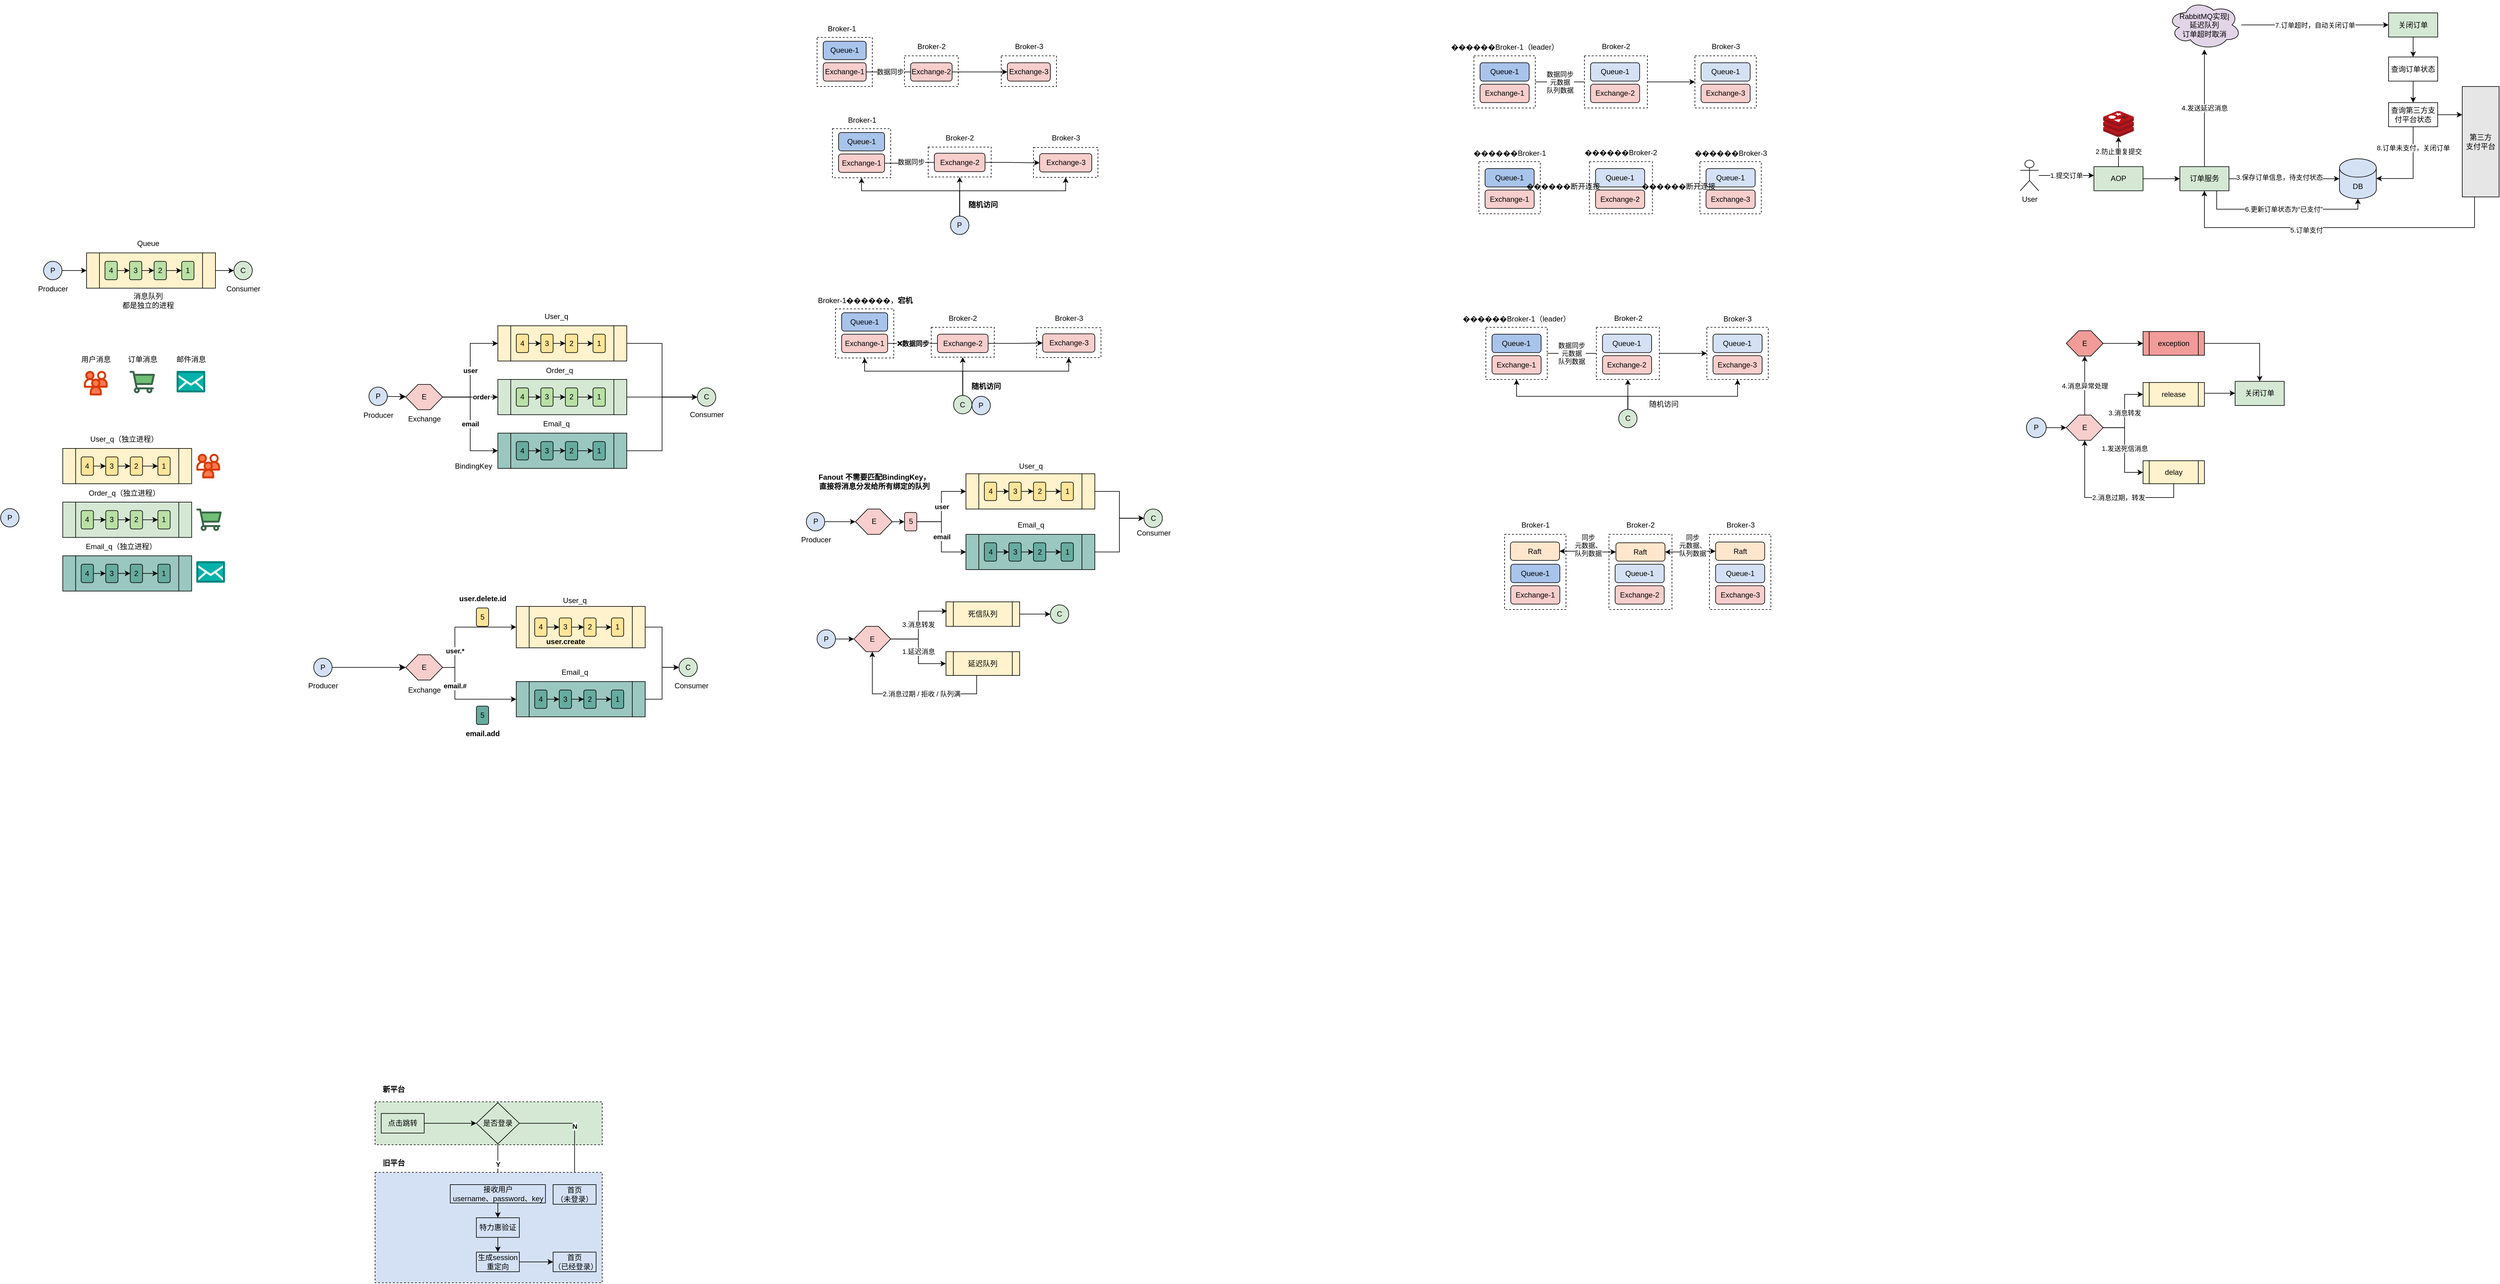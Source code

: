 <mxfile version="26.2.12">
  <diagram name="第 1 页" id="IXmSxg--oIbiw3kc4EDv">
    <mxGraphModel dx="948" dy="3923" grid="1" gridSize="10" guides="1" tooltips="1" connect="1" arrows="1" fold="1" page="1" pageScale="1" pageWidth="2339" pageHeight="3300" math="0" shadow="0">
      <root>
        <mxCell id="0" />
        <mxCell id="1" parent="0" />
        <mxCell id="LikposSiYaWZYpo1-LhX-23" value="" style="rounded=0;whiteSpace=wrap;html=1;fillColor=#D5E8D4;dashed=1;" vertex="1" parent="1">
          <mxGeometry x="910" y="1775" width="370" height="70" as="geometry" />
        </mxCell>
        <mxCell id="-xG-b1wYUmCVGQcdXdiz-15" style="edgeStyle=orthogonalEdgeStyle;rounded=0;orthogonalLoop=1;jettySize=auto;html=1;entryX=0;entryY=0.5;entryDx=0;entryDy=0;" parent="1" source="-xG-b1wYUmCVGQcdXdiz-2" target="-xG-b1wYUmCVGQcdXdiz-3" edge="1">
          <mxGeometry relative="1" as="geometry" />
        </mxCell>
        <mxCell id="-xG-b1wYUmCVGQcdXdiz-2" value="P" style="ellipse;whiteSpace=wrap;html=1;aspect=fixed;fillColor=#D4E1F5;" parent="1" vertex="1">
          <mxGeometry x="370" y="405" width="30" height="30" as="geometry" />
        </mxCell>
        <mxCell id="-xG-b1wYUmCVGQcdXdiz-17" style="edgeStyle=orthogonalEdgeStyle;rounded=0;orthogonalLoop=1;jettySize=auto;html=1;" parent="1" source="-xG-b1wYUmCVGQcdXdiz-3" target="-xG-b1wYUmCVGQcdXdiz-4" edge="1">
          <mxGeometry relative="1" as="geometry" />
        </mxCell>
        <mxCell id="-xG-b1wYUmCVGQcdXdiz-3" value="" style="shape=process;whiteSpace=wrap;html=1;backgroundOutline=1;fillColor=#FFF2CC;" parent="1" vertex="1">
          <mxGeometry x="440" y="391.25" width="210" height="57.5" as="geometry" />
        </mxCell>
        <mxCell id="-xG-b1wYUmCVGQcdXdiz-23" style="edgeStyle=orthogonalEdgeStyle;rounded=0;orthogonalLoop=1;jettySize=auto;html=1;" parent="1" source="-xG-b1wYUmCVGQcdXdiz-6" target="-xG-b1wYUmCVGQcdXdiz-20" edge="1">
          <mxGeometry relative="1" as="geometry" />
        </mxCell>
        <mxCell id="-xG-b1wYUmCVGQcdXdiz-6" value="4" style="rounded=1;whiteSpace=wrap;html=1;fillColor=#B9E0A5;" parent="1" vertex="1">
          <mxGeometry x="470" y="405" width="20" height="30" as="geometry" />
        </mxCell>
        <mxCell id="-xG-b1wYUmCVGQcdXdiz-18" value="消息队列&lt;br&gt;都是独立的进程" style="text;html=1;align=center;verticalAlign=middle;resizable=0;points=[];autosize=1;strokeColor=none;fillColor=none;" parent="1" vertex="1">
          <mxGeometry x="485" y="448.75" width="110" height="40" as="geometry" />
        </mxCell>
        <mxCell id="-xG-b1wYUmCVGQcdXdiz-25" style="edgeStyle=orthogonalEdgeStyle;rounded=0;orthogonalLoop=1;jettySize=auto;html=1;" parent="1" source="-xG-b1wYUmCVGQcdXdiz-20" target="-xG-b1wYUmCVGQcdXdiz-21" edge="1">
          <mxGeometry relative="1" as="geometry" />
        </mxCell>
        <mxCell id="-xG-b1wYUmCVGQcdXdiz-20" value="3" style="rounded=1;whiteSpace=wrap;html=1;fillColor=#B9E0A5;" parent="1" vertex="1">
          <mxGeometry x="510" y="405" width="20" height="30" as="geometry" />
        </mxCell>
        <mxCell id="-xG-b1wYUmCVGQcdXdiz-27" style="edgeStyle=orthogonalEdgeStyle;rounded=0;orthogonalLoop=1;jettySize=auto;html=1;" parent="1" edge="1">
          <mxGeometry relative="1" as="geometry">
            <mxPoint x="565" y="420" as="sourcePoint" />
            <mxPoint x="595" y="420" as="targetPoint" />
          </mxGeometry>
        </mxCell>
        <mxCell id="-xG-b1wYUmCVGQcdXdiz-21" value="2" style="rounded=1;whiteSpace=wrap;html=1;fillColor=#B9E0A5;" parent="1" vertex="1">
          <mxGeometry x="550" y="405" width="20" height="30" as="geometry" />
        </mxCell>
        <mxCell id="-xG-b1wYUmCVGQcdXdiz-26" value="1" style="rounded=1;whiteSpace=wrap;html=1;fillColor=#B9E0A5;" parent="1" vertex="1">
          <mxGeometry x="595" y="405" width="20" height="30" as="geometry" />
        </mxCell>
        <mxCell id="-xG-b1wYUmCVGQcdXdiz-33" value="Queue" style="text;html=1;align=center;verticalAlign=middle;resizable=0;points=[];autosize=1;strokeColor=none;fillColor=none;" parent="1" vertex="1">
          <mxGeometry x="510" y="361.25" width="60" height="30" as="geometry" />
        </mxCell>
        <mxCell id="-xG-b1wYUmCVGQcdXdiz-34" value="Producer" style="text;html=1;align=center;verticalAlign=middle;resizable=0;points=[];autosize=1;strokeColor=none;fillColor=none;" parent="1" vertex="1">
          <mxGeometry x="350" y="435" width="70" height="30" as="geometry" />
        </mxCell>
        <mxCell id="-xG-b1wYUmCVGQcdXdiz-37" value="用户消息" style="text;html=1;align=center;verticalAlign=middle;resizable=0;points=[];autosize=1;strokeColor=none;fillColor=none;" parent="1" vertex="1">
          <mxGeometry x="420" y="550" width="70" height="30" as="geometry" />
        </mxCell>
        <mxCell id="-xG-b1wYUmCVGQcdXdiz-39" value="" style="verticalLabelPosition=bottom;aspect=fixed;html=1;shape=mxgraph.salesforce.employees;" parent="1" vertex="1">
          <mxGeometry x="618.78" y="718.75" width="38.8" height="40" as="geometry" />
        </mxCell>
        <mxCell id="-xG-b1wYUmCVGQcdXdiz-40" value="" style="verticalLabelPosition=bottom;aspect=fixed;html=1;shape=mxgraph.salesforce.commerce;" parent="1" vertex="1">
          <mxGeometry x="510" y="583.6" width="41.36" height="36.4" as="geometry" />
        </mxCell>
        <mxCell id="-xG-b1wYUmCVGQcdXdiz-41" value="订单消息" style="text;html=1;align=center;verticalAlign=middle;resizable=0;points=[];autosize=1;strokeColor=none;fillColor=none;" parent="1" vertex="1">
          <mxGeometry x="495.68" y="550" width="70" height="30" as="geometry" />
        </mxCell>
        <mxCell id="-xG-b1wYUmCVGQcdXdiz-42" value="" style="verticalLabelPosition=bottom;aspect=fixed;html=1;shape=mxgraph.salesforce.inbox;" parent="1" vertex="1">
          <mxGeometry x="586.67" y="583.6" width="46.67" height="35" as="geometry" />
        </mxCell>
        <mxCell id="-xG-b1wYUmCVGQcdXdiz-43" value="邮件消息" style="text;html=1;align=center;verticalAlign=middle;resizable=0;points=[];autosize=1;strokeColor=none;fillColor=none;" parent="1" vertex="1">
          <mxGeometry x="575" y="550" width="70" height="30" as="geometry" />
        </mxCell>
        <mxCell id="-xG-b1wYUmCVGQcdXdiz-45" value="P" style="ellipse;whiteSpace=wrap;html=1;aspect=fixed;fillColor=#D4E1F5;" parent="1" vertex="1">
          <mxGeometry x="300" y="808.05" width="30" height="30" as="geometry" />
        </mxCell>
        <mxCell id="-xG-b1wYUmCVGQcdXdiz-47" value="" style="shape=process;whiteSpace=wrap;html=1;backgroundOutline=1;fillColor=#FFF2CC;" parent="1" vertex="1">
          <mxGeometry x="401.22" y="710" width="210" height="57.5" as="geometry" />
        </mxCell>
        <mxCell id="-xG-b1wYUmCVGQcdXdiz-48" style="edgeStyle=orthogonalEdgeStyle;rounded=0;orthogonalLoop=1;jettySize=auto;html=1;" parent="1" source="-xG-b1wYUmCVGQcdXdiz-49" target="-xG-b1wYUmCVGQcdXdiz-52" edge="1">
          <mxGeometry relative="1" as="geometry" />
        </mxCell>
        <mxCell id="-xG-b1wYUmCVGQcdXdiz-49" value="4" style="rounded=1;whiteSpace=wrap;html=1;fillColor=#FFE599;" parent="1" vertex="1">
          <mxGeometry x="431.22" y="723.75" width="20" height="30" as="geometry" />
        </mxCell>
        <mxCell id="-xG-b1wYUmCVGQcdXdiz-51" style="edgeStyle=orthogonalEdgeStyle;rounded=0;orthogonalLoop=1;jettySize=auto;html=1;" parent="1" source="-xG-b1wYUmCVGQcdXdiz-52" target="-xG-b1wYUmCVGQcdXdiz-54" edge="1">
          <mxGeometry relative="1" as="geometry" />
        </mxCell>
        <mxCell id="-xG-b1wYUmCVGQcdXdiz-52" value="3" style="rounded=1;whiteSpace=wrap;html=1;fillColor=#FFE599;" parent="1" vertex="1">
          <mxGeometry x="471.22" y="723.75" width="20" height="30" as="geometry" />
        </mxCell>
        <mxCell id="-xG-b1wYUmCVGQcdXdiz-53" style="edgeStyle=orthogonalEdgeStyle;rounded=0;orthogonalLoop=1;jettySize=auto;html=1;" parent="1" edge="1">
          <mxGeometry relative="1" as="geometry">
            <mxPoint x="526.22" y="738.75" as="sourcePoint" />
            <mxPoint x="556.22" y="738.75" as="targetPoint" />
          </mxGeometry>
        </mxCell>
        <mxCell id="-xG-b1wYUmCVGQcdXdiz-54" value="2" style="rounded=1;whiteSpace=wrap;html=1;fillColor=#FFE599;" parent="1" vertex="1">
          <mxGeometry x="511.22" y="723.75" width="20" height="30" as="geometry" />
        </mxCell>
        <mxCell id="-xG-b1wYUmCVGQcdXdiz-55" value="1" style="rounded=1;whiteSpace=wrap;html=1;fillColor=#FFE599;" parent="1" vertex="1">
          <mxGeometry x="556.22" y="723.75" width="20" height="30" as="geometry" />
        </mxCell>
        <mxCell id="-xG-b1wYUmCVGQcdXdiz-56" value="User_q（独立进程）" style="text;html=1;align=center;verticalAlign=middle;resizable=0;points=[];autosize=1;strokeColor=none;fillColor=none;" parent="1" vertex="1">
          <mxGeometry x="436.22" y="680" width="130" height="30" as="geometry" />
        </mxCell>
        <mxCell id="-xG-b1wYUmCVGQcdXdiz-57" value="" style="shape=process;whiteSpace=wrap;html=1;backgroundOutline=1;fillColor=#D5E8D4;" parent="1" vertex="1">
          <mxGeometry x="401.22" y="797.5" width="210" height="57.5" as="geometry" />
        </mxCell>
        <mxCell id="-xG-b1wYUmCVGQcdXdiz-58" style="edgeStyle=orthogonalEdgeStyle;rounded=0;orthogonalLoop=1;jettySize=auto;html=1;" parent="1" source="-xG-b1wYUmCVGQcdXdiz-59" target="-xG-b1wYUmCVGQcdXdiz-62" edge="1">
          <mxGeometry relative="1" as="geometry" />
        </mxCell>
        <mxCell id="-xG-b1wYUmCVGQcdXdiz-59" value="4" style="rounded=1;whiteSpace=wrap;html=1;fillColor=#B9E0A5;" parent="1" vertex="1">
          <mxGeometry x="431.22" y="811.25" width="20" height="30" as="geometry" />
        </mxCell>
        <mxCell id="-xG-b1wYUmCVGQcdXdiz-61" style="edgeStyle=orthogonalEdgeStyle;rounded=0;orthogonalLoop=1;jettySize=auto;html=1;" parent="1" source="-xG-b1wYUmCVGQcdXdiz-62" target="-xG-b1wYUmCVGQcdXdiz-64" edge="1">
          <mxGeometry relative="1" as="geometry" />
        </mxCell>
        <mxCell id="-xG-b1wYUmCVGQcdXdiz-62" value="3" style="rounded=1;whiteSpace=wrap;html=1;fillColor=#B9E0A5;" parent="1" vertex="1">
          <mxGeometry x="471.22" y="811.25" width="20" height="30" as="geometry" />
        </mxCell>
        <mxCell id="-xG-b1wYUmCVGQcdXdiz-63" style="edgeStyle=orthogonalEdgeStyle;rounded=0;orthogonalLoop=1;jettySize=auto;html=1;" parent="1" edge="1">
          <mxGeometry relative="1" as="geometry">
            <mxPoint x="526.22" y="826.25" as="sourcePoint" />
            <mxPoint x="556.22" y="826.25" as="targetPoint" />
          </mxGeometry>
        </mxCell>
        <mxCell id="-xG-b1wYUmCVGQcdXdiz-64" value="2" style="rounded=1;whiteSpace=wrap;html=1;fillColor=#B9E0A5;" parent="1" vertex="1">
          <mxGeometry x="511.22" y="811.25" width="20" height="30" as="geometry" />
        </mxCell>
        <mxCell id="-xG-b1wYUmCVGQcdXdiz-65" value="1" style="rounded=1;whiteSpace=wrap;html=1;fillColor=#B9E0A5;" parent="1" vertex="1">
          <mxGeometry x="556.22" y="811.25" width="20" height="30" as="geometry" />
        </mxCell>
        <mxCell id="-xG-b1wYUmCVGQcdXdiz-66" value="Order_q（独立进程）" style="text;html=1;align=center;verticalAlign=middle;resizable=0;points=[];autosize=1;strokeColor=none;fillColor=none;" parent="1" vertex="1">
          <mxGeometry x="431.22" y="767.5" width="140" height="30" as="geometry" />
        </mxCell>
        <mxCell id="-xG-b1wYUmCVGQcdXdiz-67" value="" style="verticalLabelPosition=bottom;aspect=fixed;html=1;shape=mxgraph.salesforce.employees;" parent="1" vertex="1">
          <mxGeometry x="435.6" y="583.6" width="38.8" height="40" as="geometry" />
        </mxCell>
        <mxCell id="-xG-b1wYUmCVGQcdXdiz-68" value="" style="verticalLabelPosition=bottom;aspect=fixed;html=1;shape=mxgraph.salesforce.commerce;" parent="1" vertex="1">
          <mxGeometry x="618.78" y="808.05" width="41.36" height="36.4" as="geometry" />
        </mxCell>
        <mxCell id="-xG-b1wYUmCVGQcdXdiz-69" value="" style="shape=process;whiteSpace=wrap;html=1;backgroundOutline=1;fillColor=#9AC7BF;" parent="1" vertex="1">
          <mxGeometry x="401.22" y="885" width="210" height="57.5" as="geometry" />
        </mxCell>
        <mxCell id="-xG-b1wYUmCVGQcdXdiz-70" style="edgeStyle=orthogonalEdgeStyle;rounded=0;orthogonalLoop=1;jettySize=auto;html=1;" parent="1" source="-xG-b1wYUmCVGQcdXdiz-71" target="-xG-b1wYUmCVGQcdXdiz-74" edge="1">
          <mxGeometry relative="1" as="geometry" />
        </mxCell>
        <mxCell id="-xG-b1wYUmCVGQcdXdiz-71" value="4" style="rounded=1;whiteSpace=wrap;html=1;fillColor=#67AB9F;" parent="1" vertex="1">
          <mxGeometry x="431.22" y="898.75" width="20" height="30" as="geometry" />
        </mxCell>
        <mxCell id="-xG-b1wYUmCVGQcdXdiz-73" style="edgeStyle=orthogonalEdgeStyle;rounded=0;orthogonalLoop=1;jettySize=auto;html=1;" parent="1" source="-xG-b1wYUmCVGQcdXdiz-74" target="-xG-b1wYUmCVGQcdXdiz-76" edge="1">
          <mxGeometry relative="1" as="geometry" />
        </mxCell>
        <mxCell id="-xG-b1wYUmCVGQcdXdiz-74" value="3" style="rounded=1;whiteSpace=wrap;html=1;fillColor=#67AB9F;" parent="1" vertex="1">
          <mxGeometry x="471.22" y="898.75" width="20" height="30" as="geometry" />
        </mxCell>
        <mxCell id="-xG-b1wYUmCVGQcdXdiz-75" style="edgeStyle=orthogonalEdgeStyle;rounded=0;orthogonalLoop=1;jettySize=auto;html=1;" parent="1" edge="1">
          <mxGeometry relative="1" as="geometry">
            <mxPoint x="526.22" y="913.75" as="sourcePoint" />
            <mxPoint x="556.22" y="913.75" as="targetPoint" />
          </mxGeometry>
        </mxCell>
        <mxCell id="-xG-b1wYUmCVGQcdXdiz-76" value="2" style="rounded=1;whiteSpace=wrap;html=1;fillColor=#67AB9F;" parent="1" vertex="1">
          <mxGeometry x="511.22" y="898.75" width="20" height="30" as="geometry" />
        </mxCell>
        <mxCell id="-xG-b1wYUmCVGQcdXdiz-77" value="1" style="rounded=1;whiteSpace=wrap;html=1;fillColor=#67AB9F;" parent="1" vertex="1">
          <mxGeometry x="556.22" y="898.75" width="20" height="30" as="geometry" />
        </mxCell>
        <mxCell id="-xG-b1wYUmCVGQcdXdiz-79" value="Email_q（独立进程）" style="text;html=1;align=center;verticalAlign=middle;resizable=0;points=[];autosize=1;strokeColor=none;fillColor=none;" parent="1" vertex="1">
          <mxGeometry x="426.22" y="855" width="140" height="30" as="geometry" />
        </mxCell>
        <mxCell id="-xG-b1wYUmCVGQcdXdiz-80" value="" style="verticalLabelPosition=bottom;aspect=fixed;html=1;shape=mxgraph.salesforce.inbox;" parent="1" vertex="1">
          <mxGeometry x="618.78" y="893.75" width="46.67" height="35" as="geometry" />
        </mxCell>
        <mxCell id="sm7FJWDZyAgz3obwdFda-6" value="" style="group" parent="1" vertex="1" connectable="0">
          <mxGeometry x="655" y="405" width="80" height="60" as="geometry" />
        </mxCell>
        <mxCell id="-xG-b1wYUmCVGQcdXdiz-4" value="C" style="ellipse;whiteSpace=wrap;html=1;aspect=fixed;fillColor=#D5E8D4;" parent="sm7FJWDZyAgz3obwdFda-6" vertex="1">
          <mxGeometry x="25" width="30" height="30" as="geometry" />
        </mxCell>
        <mxCell id="-xG-b1wYUmCVGQcdXdiz-35" value="Consumer" style="text;html=1;align=center;verticalAlign=middle;resizable=0;points=[];autosize=1;strokeColor=none;fillColor=none;" parent="sm7FJWDZyAgz3obwdFda-6" vertex="1">
          <mxGeometry y="30" width="80" height="30" as="geometry" />
        </mxCell>
        <mxCell id="ntvvZRNlA995p13X4-0j-4" style="edgeStyle=orthogonalEdgeStyle;rounded=0;orthogonalLoop=1;jettySize=auto;html=1;entryX=0;entryY=0.5;entryDx=0;entryDy=0;" parent="1" source="sm7FJWDZyAgz3obwdFda-12" target="sm7FJWDZyAgz3obwdFda-8" edge="1">
          <mxGeometry relative="1" as="geometry" />
        </mxCell>
        <mxCell id="sm7FJWDZyAgz3obwdFda-12" value="" style="shape=process;whiteSpace=wrap;html=1;backgroundOutline=1;fillColor=#FFF2CC;" parent="1" vertex="1">
          <mxGeometry x="1110" y="510" width="210" height="57.5" as="geometry" />
        </mxCell>
        <mxCell id="sm7FJWDZyAgz3obwdFda-13" style="edgeStyle=orthogonalEdgeStyle;rounded=0;orthogonalLoop=1;jettySize=auto;html=1;" parent="1" source="sm7FJWDZyAgz3obwdFda-14" target="sm7FJWDZyAgz3obwdFda-16" edge="1">
          <mxGeometry relative="1" as="geometry" />
        </mxCell>
        <mxCell id="sm7FJWDZyAgz3obwdFda-14" value="4" style="rounded=1;whiteSpace=wrap;html=1;fillColor=#FFE599;" parent="1" vertex="1">
          <mxGeometry x="1140" y="523.75" width="20" height="30" as="geometry" />
        </mxCell>
        <mxCell id="sm7FJWDZyAgz3obwdFda-15" style="edgeStyle=orthogonalEdgeStyle;rounded=0;orthogonalLoop=1;jettySize=auto;html=1;" parent="1" source="sm7FJWDZyAgz3obwdFda-16" target="sm7FJWDZyAgz3obwdFda-18" edge="1">
          <mxGeometry relative="1" as="geometry" />
        </mxCell>
        <mxCell id="sm7FJWDZyAgz3obwdFda-16" value="3" style="rounded=1;whiteSpace=wrap;html=1;fillColor=#FFE599;" parent="1" vertex="1">
          <mxGeometry x="1180" y="523.75" width="20" height="30" as="geometry" />
        </mxCell>
        <mxCell id="sm7FJWDZyAgz3obwdFda-17" style="edgeStyle=orthogonalEdgeStyle;rounded=0;orthogonalLoop=1;jettySize=auto;html=1;" parent="1" edge="1">
          <mxGeometry relative="1" as="geometry">
            <mxPoint x="1235" y="538.75" as="sourcePoint" />
            <mxPoint x="1265" y="538.75" as="targetPoint" />
          </mxGeometry>
        </mxCell>
        <mxCell id="sm7FJWDZyAgz3obwdFda-18" value="2" style="rounded=1;whiteSpace=wrap;html=1;fillColor=#FFE599;" parent="1" vertex="1">
          <mxGeometry x="1220" y="523.75" width="20" height="30" as="geometry" />
        </mxCell>
        <mxCell id="sm7FJWDZyAgz3obwdFda-19" value="1" style="rounded=1;whiteSpace=wrap;html=1;fillColor=#FFE599;" parent="1" vertex="1">
          <mxGeometry x="1265" y="523.75" width="20" height="30" as="geometry" />
        </mxCell>
        <mxCell id="ntvvZRNlA995p13X4-0j-5" style="edgeStyle=orthogonalEdgeStyle;rounded=0;orthogonalLoop=1;jettySize=auto;html=1;entryX=0;entryY=0.5;entryDx=0;entryDy=0;" parent="1" source="sm7FJWDZyAgz3obwdFda-20" target="sm7FJWDZyAgz3obwdFda-8" edge="1">
          <mxGeometry relative="1" as="geometry" />
        </mxCell>
        <mxCell id="sm7FJWDZyAgz3obwdFda-20" value="" style="shape=process;whiteSpace=wrap;html=1;backgroundOutline=1;fillColor=#D5E8D4;" parent="1" vertex="1">
          <mxGeometry x="1110" y="597.5" width="210" height="57.5" as="geometry" />
        </mxCell>
        <mxCell id="sm7FJWDZyAgz3obwdFda-21" style="edgeStyle=orthogonalEdgeStyle;rounded=0;orthogonalLoop=1;jettySize=auto;html=1;" parent="1" source="sm7FJWDZyAgz3obwdFda-22" target="sm7FJWDZyAgz3obwdFda-24" edge="1">
          <mxGeometry relative="1" as="geometry" />
        </mxCell>
        <mxCell id="sm7FJWDZyAgz3obwdFda-22" value="4" style="rounded=1;whiteSpace=wrap;html=1;fillColor=#B9E0A5;" parent="1" vertex="1">
          <mxGeometry x="1140" y="611.25" width="20" height="30" as="geometry" />
        </mxCell>
        <mxCell id="sm7FJWDZyAgz3obwdFda-23" style="edgeStyle=orthogonalEdgeStyle;rounded=0;orthogonalLoop=1;jettySize=auto;html=1;" parent="1" source="sm7FJWDZyAgz3obwdFda-24" target="sm7FJWDZyAgz3obwdFda-26" edge="1">
          <mxGeometry relative="1" as="geometry" />
        </mxCell>
        <mxCell id="sm7FJWDZyAgz3obwdFda-24" value="3" style="rounded=1;whiteSpace=wrap;html=1;fillColor=#B9E0A5;" parent="1" vertex="1">
          <mxGeometry x="1180" y="611.25" width="20" height="30" as="geometry" />
        </mxCell>
        <mxCell id="sm7FJWDZyAgz3obwdFda-25" style="edgeStyle=orthogonalEdgeStyle;rounded=0;orthogonalLoop=1;jettySize=auto;html=1;" parent="1" edge="1">
          <mxGeometry relative="1" as="geometry">
            <mxPoint x="1235" y="626.25" as="sourcePoint" />
            <mxPoint x="1265" y="626.25" as="targetPoint" />
          </mxGeometry>
        </mxCell>
        <mxCell id="sm7FJWDZyAgz3obwdFda-26" value="2" style="rounded=1;whiteSpace=wrap;html=1;fillColor=#B9E0A5;" parent="1" vertex="1">
          <mxGeometry x="1220" y="611.25" width="20" height="30" as="geometry" />
        </mxCell>
        <mxCell id="sm7FJWDZyAgz3obwdFda-27" value="1" style="rounded=1;whiteSpace=wrap;html=1;fillColor=#B9E0A5;" parent="1" vertex="1">
          <mxGeometry x="1265" y="611.25" width="20" height="30" as="geometry" />
        </mxCell>
        <mxCell id="sm7FJWDZyAgz3obwdFda-28" value="Order_q" style="text;html=1;align=center;verticalAlign=middle;resizable=0;points=[];autosize=1;strokeColor=none;fillColor=none;" parent="1" vertex="1">
          <mxGeometry x="1175" y="567.5" width="70" height="30" as="geometry" />
        </mxCell>
        <mxCell id="ntvvZRNlA995p13X4-0j-6" style="edgeStyle=orthogonalEdgeStyle;rounded=0;orthogonalLoop=1;jettySize=auto;html=1;entryX=0;entryY=0.5;entryDx=0;entryDy=0;" parent="1" source="sm7FJWDZyAgz3obwdFda-30" target="sm7FJWDZyAgz3obwdFda-8" edge="1">
          <mxGeometry relative="1" as="geometry" />
        </mxCell>
        <mxCell id="sm7FJWDZyAgz3obwdFda-42" value="" style="edgeStyle=none;curved=1;rounded=0;orthogonalLoop=1;jettySize=auto;html=1;fontSize=12;startSize=8;endSize=8;" parent="1" source="sm7FJWDZyAgz3obwdFda-40" target="sm7FJWDZyAgz3obwdFda-41" edge="1">
          <mxGeometry relative="1" as="geometry" />
        </mxCell>
        <mxCell id="sm7FJWDZyAgz3obwdFda-40" value="P" style="ellipse;whiteSpace=wrap;html=1;aspect=fixed;fillColor=#D4E1F5;" parent="1" vertex="1">
          <mxGeometry x="900" y="610" width="30" height="30" as="geometry" />
        </mxCell>
        <mxCell id="ntvvZRNlA995p13X4-0j-1" value="user" style="edgeStyle=orthogonalEdgeStyle;rounded=0;orthogonalLoop=1;jettySize=auto;html=1;entryX=0;entryY=0.5;entryDx=0;entryDy=0;fontStyle=1" parent="1" source="sm7FJWDZyAgz3obwdFda-41" target="sm7FJWDZyAgz3obwdFda-12" edge="1">
          <mxGeometry relative="1" as="geometry" />
        </mxCell>
        <mxCell id="ntvvZRNlA995p13X4-0j-2" value="order" style="edgeStyle=orthogonalEdgeStyle;rounded=0;orthogonalLoop=1;jettySize=auto;html=1;entryX=0;entryY=0.5;entryDx=0;entryDy=0;fontStyle=1" parent="1" source="sm7FJWDZyAgz3obwdFda-41" target="sm7FJWDZyAgz3obwdFda-20" edge="1">
          <mxGeometry x="0.4" relative="1" as="geometry">
            <mxPoint as="offset" />
          </mxGeometry>
        </mxCell>
        <mxCell id="ntvvZRNlA995p13X4-0j-3" value="email" style="edgeStyle=orthogonalEdgeStyle;rounded=0;orthogonalLoop=1;jettySize=auto;html=1;entryX=0;entryY=0.5;entryDx=0;entryDy=0;fontStyle=1" parent="1" source="sm7FJWDZyAgz3obwdFda-41" target="sm7FJWDZyAgz3obwdFda-30" edge="1">
          <mxGeometry relative="1" as="geometry" />
        </mxCell>
        <mxCell id="sm7FJWDZyAgz3obwdFda-41" value="E" style="shape=hexagon;perimeter=hexagonPerimeter2;whiteSpace=wrap;html=1;fixedSize=1;fillColor=#F8CECC;" parent="1" vertex="1">
          <mxGeometry x="960" y="605.62" width="60" height="41.25" as="geometry" />
        </mxCell>
        <mxCell id="sm7FJWDZyAgz3obwdFda-8" value="C" style="ellipse;whiteSpace=wrap;html=1;aspect=fixed;fillColor=#D5E8D4;" parent="1" vertex="1">
          <mxGeometry x="1435" y="611.25" width="30" height="30" as="geometry" />
        </mxCell>
        <mxCell id="sm7FJWDZyAgz3obwdFda-9" value="Consumer" style="text;html=1;align=center;verticalAlign=middle;resizable=0;points=[];autosize=1;strokeColor=none;fillColor=none;" parent="1" vertex="1">
          <mxGeometry x="1410" y="640" width="80" height="30" as="geometry" />
        </mxCell>
        <mxCell id="ntvvZRNlA995p13X4-0j-7" value="User_q" style="text;html=1;align=center;verticalAlign=middle;resizable=0;points=[];autosize=1;strokeColor=none;fillColor=none;" parent="1" vertex="1">
          <mxGeometry x="1175" y="480" width="60" height="30" as="geometry" />
        </mxCell>
        <mxCell id="ntvvZRNlA995p13X4-0j-8" value="Producer" style="text;html=1;align=center;verticalAlign=middle;resizable=0;points=[];autosize=1;strokeColor=none;fillColor=none;" parent="1" vertex="1">
          <mxGeometry x="880" y="641.25" width="70" height="30" as="geometry" />
        </mxCell>
        <mxCell id="ntvvZRNlA995p13X4-0j-9" value="Exchange" style="text;html=1;align=center;verticalAlign=middle;resizable=0;points=[];autosize=1;strokeColor=none;fillColor=none;" parent="1" vertex="1">
          <mxGeometry x="950" y="646.87" width="80" height="30" as="geometry" />
        </mxCell>
        <mxCell id="ntvvZRNlA995p13X4-0j-10" value="&lt;blockquote style=&quot;margin: 0 0 0 40px; border: none; padding: 0px;&quot;&gt;BindingKey&lt;/blockquote&gt;" style="text;html=1;align=center;verticalAlign=middle;resizable=0;points=[];autosize=1;strokeColor=none;fillColor=none;" parent="1" vertex="1">
          <mxGeometry x="990" y="723.75" width="120" height="30" as="geometry" />
        </mxCell>
        <mxCell id="ntvvZRNlA995p13X4-0j-179" style="edgeStyle=orthogonalEdgeStyle;rounded=0;orthogonalLoop=1;jettySize=auto;html=1;entryX=0;entryY=0.5;entryDx=0;entryDy=0;" parent="1" source="ntvvZRNlA995p13X4-0j-12" target="ntvvZRNlA995p13X4-0j-46" edge="1">
          <mxGeometry relative="1" as="geometry" />
        </mxCell>
        <mxCell id="ntvvZRNlA995p13X4-0j-12" value="" style="shape=process;whiteSpace=wrap;html=1;backgroundOutline=1;fillColor=#FFF2CC;" parent="1" vertex="1">
          <mxGeometry x="1140" y="967.49" width="210" height="67.5" as="geometry" />
        </mxCell>
        <mxCell id="ntvvZRNlA995p13X4-0j-13" style="edgeStyle=orthogonalEdgeStyle;rounded=0;orthogonalLoop=1;jettySize=auto;html=1;" parent="1" source="ntvvZRNlA995p13X4-0j-14" target="ntvvZRNlA995p13X4-0j-16" edge="1">
          <mxGeometry relative="1" as="geometry" />
        </mxCell>
        <mxCell id="ntvvZRNlA995p13X4-0j-14" value="4" style="rounded=1;whiteSpace=wrap;html=1;fillColor=#FFE599;" parent="1" vertex="1">
          <mxGeometry x="1170" y="986.25" width="20" height="30" as="geometry" />
        </mxCell>
        <mxCell id="ntvvZRNlA995p13X4-0j-15" style="edgeStyle=orthogonalEdgeStyle;rounded=0;orthogonalLoop=1;jettySize=auto;html=1;" parent="1" source="ntvvZRNlA995p13X4-0j-16" target="ntvvZRNlA995p13X4-0j-18" edge="1">
          <mxGeometry relative="1" as="geometry" />
        </mxCell>
        <mxCell id="ntvvZRNlA995p13X4-0j-16" value="3" style="rounded=1;whiteSpace=wrap;html=1;fillColor=#FFE599;" parent="1" vertex="1">
          <mxGeometry x="1210" y="986.25" width="20" height="30" as="geometry" />
        </mxCell>
        <mxCell id="ntvvZRNlA995p13X4-0j-17" style="edgeStyle=orthogonalEdgeStyle;rounded=0;orthogonalLoop=1;jettySize=auto;html=1;" parent="1" edge="1">
          <mxGeometry relative="1" as="geometry">
            <mxPoint x="1265" y="1001.25" as="sourcePoint" />
            <mxPoint x="1295" y="1001.25" as="targetPoint" />
          </mxGeometry>
        </mxCell>
        <mxCell id="ntvvZRNlA995p13X4-0j-18" value="2" style="rounded=1;whiteSpace=wrap;html=1;fillColor=#FFE599;" parent="1" vertex="1">
          <mxGeometry x="1250" y="986.25" width="20" height="30" as="geometry" />
        </mxCell>
        <mxCell id="ntvvZRNlA995p13X4-0j-19" value="1" style="rounded=1;whiteSpace=wrap;html=1;fillColor=#FFE599;" parent="1" vertex="1">
          <mxGeometry x="1295" y="986.25" width="20" height="30" as="geometry" />
        </mxCell>
        <mxCell id="ntvvZRNlA995p13X4-0j-40" value="" style="edgeStyle=none;curved=1;rounded=0;orthogonalLoop=1;jettySize=auto;html=1;fontSize=12;startSize=8;endSize=8;" parent="1" source="ntvvZRNlA995p13X4-0j-41" target="ntvvZRNlA995p13X4-0j-45" edge="1">
          <mxGeometry relative="1" as="geometry" />
        </mxCell>
        <mxCell id="ntvvZRNlA995p13X4-0j-41" value="P" style="ellipse;whiteSpace=wrap;html=1;aspect=fixed;fillColor=#D4E1F5;" parent="1" vertex="1">
          <mxGeometry x="810" y="1051.88" width="30" height="30" as="geometry" />
        </mxCell>
        <mxCell id="ntvvZRNlA995p13X4-0j-42" value="user.*" style="edgeStyle=orthogonalEdgeStyle;rounded=0;orthogonalLoop=1;jettySize=auto;html=1;entryX=0;entryY=0.5;entryDx=0;entryDy=0;fontStyle=1" parent="1" source="ntvvZRNlA995p13X4-0j-45" target="ntvvZRNlA995p13X4-0j-12" edge="1">
          <mxGeometry x="-0.495" relative="1" as="geometry">
            <Array as="points">
              <mxPoint x="1040" y="1067" />
              <mxPoint x="1040" y="1001" />
            </Array>
            <mxPoint as="offset" />
          </mxGeometry>
        </mxCell>
        <mxCell id="ntvvZRNlA995p13X4-0j-177" style="edgeStyle=orthogonalEdgeStyle;rounded=0;orthogonalLoop=1;jettySize=auto;html=1;entryX=0;entryY=0.5;entryDx=0;entryDy=0;" parent="1" source="ntvvZRNlA995p13X4-0j-45" target="ntvvZRNlA995p13X4-0j-169" edge="1">
          <mxGeometry relative="1" as="geometry">
            <Array as="points">
              <mxPoint x="1040" y="1067" />
              <mxPoint x="1040" y="1119" />
            </Array>
          </mxGeometry>
        </mxCell>
        <mxCell id="ntvvZRNlA995p13X4-0j-181" value="email.#" style="edgeLabel;html=1;align=center;verticalAlign=middle;resizable=0;points=[];fontStyle=1" parent="ntvvZRNlA995p13X4-0j-177" vertex="1" connectable="0">
          <mxGeometry x="-0.421" relative="1" as="geometry">
            <mxPoint as="offset" />
          </mxGeometry>
        </mxCell>
        <mxCell id="ntvvZRNlA995p13X4-0j-45" value="E" style="shape=hexagon;perimeter=hexagonPerimeter2;whiteSpace=wrap;html=1;fixedSize=1;fillColor=#F8CECC;" parent="1" vertex="1">
          <mxGeometry x="960" y="1046.25" width="60" height="41.25" as="geometry" />
        </mxCell>
        <mxCell id="ntvvZRNlA995p13X4-0j-46" value="C" style="ellipse;whiteSpace=wrap;html=1;aspect=fixed;fillColor=#D5E8D4;" parent="1" vertex="1">
          <mxGeometry x="1405" y="1051.88" width="30" height="30" as="geometry" />
        </mxCell>
        <mxCell id="ntvvZRNlA995p13X4-0j-48" value="User_q" style="text;html=1;align=center;verticalAlign=middle;resizable=0;points=[];autosize=1;strokeColor=none;fillColor=none;" parent="1" vertex="1">
          <mxGeometry x="1205" y="942.5" width="60" height="30" as="geometry" />
        </mxCell>
        <mxCell id="ntvvZRNlA995p13X4-0j-49" value="Producer" style="text;html=1;align=center;verticalAlign=middle;resizable=0;points=[];autosize=1;strokeColor=none;fillColor=none;" parent="1" vertex="1">
          <mxGeometry x="790" y="1081.88" width="70" height="30" as="geometry" />
        </mxCell>
        <mxCell id="ntvvZRNlA995p13X4-0j-50" value="Exchange" style="text;html=1;align=center;verticalAlign=middle;resizable=0;points=[];autosize=1;strokeColor=none;fillColor=none;" parent="1" vertex="1">
          <mxGeometry x="950" y="1088.75" width="80" height="30" as="geometry" />
        </mxCell>
        <mxCell id="ntvvZRNlA995p13X4-0j-52" value="5" style="rounded=1;whiteSpace=wrap;html=1;fillColor=#FFE599;" parent="1" vertex="1">
          <mxGeometry x="1075" y="970" width="20" height="30" as="geometry" />
        </mxCell>
        <mxCell id="ntvvZRNlA995p13X4-0j-53" value="user.create" style="text;html=1;align=center;verticalAlign=middle;resizable=0;points=[];autosize=1;strokeColor=none;fillColor=none;fontStyle=1" parent="1" vertex="1">
          <mxGeometry x="1180" y="1010" width="80" height="30" as="geometry" />
        </mxCell>
        <mxCell id="ntvvZRNlA995p13X4-0j-55" value="Consumer" style="text;html=1;align=center;verticalAlign=middle;resizable=0;points=[];autosize=1;strokeColor=none;fillColor=none;" parent="1" vertex="1">
          <mxGeometry x="1385" y="1081.88" width="80" height="30" as="geometry" />
        </mxCell>
        <mxCell id="ntvvZRNlA995p13X4-0j-56" value="user.delete.id" style="text;html=1;align=center;verticalAlign=middle;resizable=0;points=[];autosize=1;strokeColor=none;fillColor=none;fontStyle=1" parent="1" vertex="1">
          <mxGeometry x="1040" y="940" width="90" height="30" as="geometry" />
        </mxCell>
        <mxCell id="ntvvZRNlA995p13X4-0j-58" style="edgeStyle=orthogonalEdgeStyle;rounded=0;orthogonalLoop=1;jettySize=auto;html=1;entryX=0;entryY=0.5;entryDx=0;entryDy=0;" parent="1" source="ntvvZRNlA995p13X4-0j-59" target="ntvvZRNlA995p13X4-0j-93" edge="1">
          <mxGeometry relative="1" as="geometry" />
        </mxCell>
        <mxCell id="ntvvZRNlA995p13X4-0j-77" style="edgeStyle=orthogonalEdgeStyle;rounded=0;orthogonalLoop=1;jettySize=auto;html=1;entryX=0;entryY=0.5;entryDx=0;entryDy=0;" parent="1" source="ntvvZRNlA995p13X4-0j-78" target="ntvvZRNlA995p13X4-0j-93" edge="1">
          <mxGeometry relative="1" as="geometry" />
        </mxCell>
        <mxCell id="ntvvZRNlA995p13X4-0j-86" value="Email_q" style="text;html=1;align=center;verticalAlign=middle;resizable=0;points=[];autosize=1;strokeColor=none;fillColor=none;" parent="1" vertex="1">
          <mxGeometry x="1942.5" y="820.01" width="70" height="30" as="geometry" />
        </mxCell>
        <mxCell id="ntvvZRNlA995p13X4-0j-204" style="edgeStyle=orthogonalEdgeStyle;rounded=0;orthogonalLoop=1;jettySize=auto;html=1;" parent="1" source="ntvvZRNlA995p13X4-0j-88" target="ntvvZRNlA995p13X4-0j-92" edge="1">
          <mxGeometry relative="1" as="geometry" />
        </mxCell>
        <mxCell id="ntvvZRNlA995p13X4-0j-88" value="P" style="ellipse;whiteSpace=wrap;html=1;aspect=fixed;fillColor=#D4E1F5;" parent="1" vertex="1">
          <mxGeometry x="1612.5" y="814.38" width="30" height="30" as="geometry" />
        </mxCell>
        <mxCell id="ntvvZRNlA995p13X4-0j-202" style="edgeStyle=orthogonalEdgeStyle;rounded=0;orthogonalLoop=1;jettySize=auto;html=1;entryX=0;entryY=0.5;entryDx=0;entryDy=0;" parent="1" source="ntvvZRNlA995p13X4-0j-92" target="ntvvZRNlA995p13X4-0j-186" edge="1">
          <mxGeometry relative="1" as="geometry" />
        </mxCell>
        <mxCell id="ntvvZRNlA995p13X4-0j-92" value="E" style="shape=hexagon;perimeter=hexagonPerimeter2;whiteSpace=wrap;html=1;fixedSize=1;fillColor=#F8CECC;" parent="1" vertex="1">
          <mxGeometry x="1692.5" y="808.76" width="60" height="41.25" as="geometry" />
        </mxCell>
        <mxCell id="ntvvZRNlA995p13X4-0j-93" value="C" style="ellipse;whiteSpace=wrap;html=1;aspect=fixed;fillColor=#D5E8D4;" parent="1" vertex="1">
          <mxGeometry x="2162.5" y="808.76" width="30" height="30" as="geometry" />
        </mxCell>
        <mxCell id="ntvvZRNlA995p13X4-0j-94" value="Consumer" style="text;html=1;align=center;verticalAlign=middle;resizable=0;points=[];autosize=1;strokeColor=none;fillColor=none;" parent="1" vertex="1">
          <mxGeometry x="2137.5" y="832.5" width="80" height="30" as="geometry" />
        </mxCell>
        <mxCell id="ntvvZRNlA995p13X4-0j-95" value="User_q" style="text;html=1;align=center;verticalAlign=middle;resizable=0;points=[];autosize=1;strokeColor=none;fillColor=none;" parent="1" vertex="1">
          <mxGeometry x="1947.5" y="723.75" width="60" height="30" as="geometry" />
        </mxCell>
        <mxCell id="ntvvZRNlA995p13X4-0j-96" value="Producer" style="text;html=1;align=center;verticalAlign=middle;resizable=0;points=[];autosize=1;strokeColor=none;fillColor=none;" parent="1" vertex="1">
          <mxGeometry x="1592.5" y="844.38" width="70" height="30" as="geometry" />
        </mxCell>
        <mxCell id="ntvvZRNlA995p13X4-0j-146" value="" style="group" parent="1" vertex="1" connectable="0">
          <mxGeometry x="1872.5" y="850.01" width="210" height="57.5" as="geometry" />
        </mxCell>
        <mxCell id="ntvvZRNlA995p13X4-0j-78" value="" style="shape=process;whiteSpace=wrap;html=1;backgroundOutline=1;fillColor=#9AC7BF;" parent="ntvvZRNlA995p13X4-0j-146" vertex="1">
          <mxGeometry width="210" height="57.5" as="geometry" />
        </mxCell>
        <mxCell id="ntvvZRNlA995p13X4-0j-79" style="edgeStyle=orthogonalEdgeStyle;rounded=0;orthogonalLoop=1;jettySize=auto;html=1;" parent="ntvvZRNlA995p13X4-0j-146" source="ntvvZRNlA995p13X4-0j-80" target="ntvvZRNlA995p13X4-0j-82" edge="1">
          <mxGeometry relative="1" as="geometry" />
        </mxCell>
        <mxCell id="ntvvZRNlA995p13X4-0j-80" value="4" style="rounded=1;whiteSpace=wrap;html=1;fillColor=#67AB9F;" parent="ntvvZRNlA995p13X4-0j-146" vertex="1">
          <mxGeometry x="30" y="13.75" width="20" height="30" as="geometry" />
        </mxCell>
        <mxCell id="ntvvZRNlA995p13X4-0j-81" style="edgeStyle=orthogonalEdgeStyle;rounded=0;orthogonalLoop=1;jettySize=auto;html=1;" parent="ntvvZRNlA995p13X4-0j-146" source="ntvvZRNlA995p13X4-0j-82" target="ntvvZRNlA995p13X4-0j-84" edge="1">
          <mxGeometry relative="1" as="geometry" />
        </mxCell>
        <mxCell id="ntvvZRNlA995p13X4-0j-82" value="3" style="rounded=1;whiteSpace=wrap;html=1;fillColor=#67AB9F;" parent="ntvvZRNlA995p13X4-0j-146" vertex="1">
          <mxGeometry x="70" y="13.75" width="20" height="30" as="geometry" />
        </mxCell>
        <mxCell id="ntvvZRNlA995p13X4-0j-83" style="edgeStyle=orthogonalEdgeStyle;rounded=0;orthogonalLoop=1;jettySize=auto;html=1;" parent="ntvvZRNlA995p13X4-0j-146" edge="1">
          <mxGeometry relative="1" as="geometry">
            <mxPoint x="125" y="28.75" as="sourcePoint" />
            <mxPoint x="155" y="28.75" as="targetPoint" />
          </mxGeometry>
        </mxCell>
        <mxCell id="ntvvZRNlA995p13X4-0j-84" value="2" style="rounded=1;whiteSpace=wrap;html=1;fillColor=#67AB9F;" parent="ntvvZRNlA995p13X4-0j-146" vertex="1">
          <mxGeometry x="110" y="13.75" width="20" height="30" as="geometry" />
        </mxCell>
        <mxCell id="ntvvZRNlA995p13X4-0j-85" value="1" style="rounded=1;whiteSpace=wrap;html=1;fillColor=#67AB9F;" parent="ntvvZRNlA995p13X4-0j-146" vertex="1">
          <mxGeometry x="155" y="13.75" width="20" height="30" as="geometry" />
        </mxCell>
        <mxCell id="ntvvZRNlA995p13X4-0j-163" value="" style="group" parent="1" vertex="1" connectable="0">
          <mxGeometry x="1110" y="655" width="210" height="87.5" as="geometry" />
        </mxCell>
        <mxCell id="sm7FJWDZyAgz3obwdFda-38" value="Email_q" style="text;html=1;align=center;verticalAlign=middle;resizable=0;points=[];autosize=1;strokeColor=none;fillColor=none;" parent="ntvvZRNlA995p13X4-0j-163" vertex="1">
          <mxGeometry x="60" width="70" height="30" as="geometry" />
        </mxCell>
        <mxCell id="ntvvZRNlA995p13X4-0j-162" value="" style="group" parent="ntvvZRNlA995p13X4-0j-163" vertex="1" connectable="0">
          <mxGeometry y="30" width="210" height="57.5" as="geometry" />
        </mxCell>
        <mxCell id="sm7FJWDZyAgz3obwdFda-30" value="" style="shape=process;whiteSpace=wrap;html=1;backgroundOutline=1;fillColor=#9AC7BF;" parent="ntvvZRNlA995p13X4-0j-162" vertex="1">
          <mxGeometry width="210" height="57.5" as="geometry" />
        </mxCell>
        <mxCell id="sm7FJWDZyAgz3obwdFda-31" style="edgeStyle=orthogonalEdgeStyle;rounded=0;orthogonalLoop=1;jettySize=auto;html=1;" parent="ntvvZRNlA995p13X4-0j-162" source="sm7FJWDZyAgz3obwdFda-32" target="sm7FJWDZyAgz3obwdFda-34" edge="1">
          <mxGeometry relative="1" as="geometry" />
        </mxCell>
        <mxCell id="sm7FJWDZyAgz3obwdFda-32" value="4" style="rounded=1;whiteSpace=wrap;html=1;fillColor=#67AB9F;" parent="ntvvZRNlA995p13X4-0j-162" vertex="1">
          <mxGeometry x="30" y="13.75" width="20" height="30" as="geometry" />
        </mxCell>
        <mxCell id="sm7FJWDZyAgz3obwdFda-33" style="edgeStyle=orthogonalEdgeStyle;rounded=0;orthogonalLoop=1;jettySize=auto;html=1;" parent="ntvvZRNlA995p13X4-0j-162" source="sm7FJWDZyAgz3obwdFda-34" target="sm7FJWDZyAgz3obwdFda-36" edge="1">
          <mxGeometry relative="1" as="geometry" />
        </mxCell>
        <mxCell id="sm7FJWDZyAgz3obwdFda-34" value="3" style="rounded=1;whiteSpace=wrap;html=1;fillColor=#67AB9F;" parent="ntvvZRNlA995p13X4-0j-162" vertex="1">
          <mxGeometry x="70" y="13.75" width="20" height="30" as="geometry" />
        </mxCell>
        <mxCell id="sm7FJWDZyAgz3obwdFda-35" style="edgeStyle=orthogonalEdgeStyle;rounded=0;orthogonalLoop=1;jettySize=auto;html=1;" parent="ntvvZRNlA995p13X4-0j-162" edge="1">
          <mxGeometry relative="1" as="geometry">
            <mxPoint x="125" y="28.75" as="sourcePoint" />
            <mxPoint x="155" y="28.75" as="targetPoint" />
          </mxGeometry>
        </mxCell>
        <mxCell id="sm7FJWDZyAgz3obwdFda-36" value="2" style="rounded=1;whiteSpace=wrap;html=1;fillColor=#67AB9F;" parent="ntvvZRNlA995p13X4-0j-162" vertex="1">
          <mxGeometry x="110" y="13.75" width="20" height="30" as="geometry" />
        </mxCell>
        <mxCell id="sm7FJWDZyAgz3obwdFda-37" value="1" style="rounded=1;whiteSpace=wrap;html=1;fillColor=#67AB9F;" parent="ntvvZRNlA995p13X4-0j-162" vertex="1">
          <mxGeometry x="155" y="13.75" width="20" height="30" as="geometry" />
        </mxCell>
        <mxCell id="ntvvZRNlA995p13X4-0j-166" value="" style="group" parent="1" vertex="1" connectable="0">
          <mxGeometry x="1140" y="1060" width="210" height="87.5" as="geometry" />
        </mxCell>
        <mxCell id="ntvvZRNlA995p13X4-0j-167" value="Email_q" style="text;html=1;align=center;verticalAlign=middle;resizable=0;points=[];autosize=1;strokeColor=none;fillColor=none;" parent="ntvvZRNlA995p13X4-0j-166" vertex="1">
          <mxGeometry x="60" width="70" height="30" as="geometry" />
        </mxCell>
        <mxCell id="ntvvZRNlA995p13X4-0j-168" value="" style="group" parent="ntvvZRNlA995p13X4-0j-166" vertex="1" connectable="0">
          <mxGeometry y="30" width="210" height="57.5" as="geometry" />
        </mxCell>
        <mxCell id="ntvvZRNlA995p13X4-0j-169" value="" style="shape=process;whiteSpace=wrap;html=1;backgroundOutline=1;fillColor=#9AC7BF;" parent="ntvvZRNlA995p13X4-0j-168" vertex="1">
          <mxGeometry width="210" height="57.5" as="geometry" />
        </mxCell>
        <mxCell id="ntvvZRNlA995p13X4-0j-170" style="edgeStyle=orthogonalEdgeStyle;rounded=0;orthogonalLoop=1;jettySize=auto;html=1;" parent="ntvvZRNlA995p13X4-0j-168" source="ntvvZRNlA995p13X4-0j-171" target="ntvvZRNlA995p13X4-0j-173" edge="1">
          <mxGeometry relative="1" as="geometry" />
        </mxCell>
        <mxCell id="ntvvZRNlA995p13X4-0j-171" value="4" style="rounded=1;whiteSpace=wrap;html=1;fillColor=#67AB9F;" parent="ntvvZRNlA995p13X4-0j-168" vertex="1">
          <mxGeometry x="30" y="13.75" width="20" height="30" as="geometry" />
        </mxCell>
        <mxCell id="ntvvZRNlA995p13X4-0j-172" style="edgeStyle=orthogonalEdgeStyle;rounded=0;orthogonalLoop=1;jettySize=auto;html=1;" parent="ntvvZRNlA995p13X4-0j-168" source="ntvvZRNlA995p13X4-0j-173" target="ntvvZRNlA995p13X4-0j-175" edge="1">
          <mxGeometry relative="1" as="geometry" />
        </mxCell>
        <mxCell id="ntvvZRNlA995p13X4-0j-173" value="3" style="rounded=1;whiteSpace=wrap;html=1;fillColor=#67AB9F;" parent="ntvvZRNlA995p13X4-0j-168" vertex="1">
          <mxGeometry x="70" y="13.75" width="20" height="30" as="geometry" />
        </mxCell>
        <mxCell id="ntvvZRNlA995p13X4-0j-174" style="edgeStyle=orthogonalEdgeStyle;rounded=0;orthogonalLoop=1;jettySize=auto;html=1;" parent="ntvvZRNlA995p13X4-0j-168" edge="1">
          <mxGeometry relative="1" as="geometry">
            <mxPoint x="125" y="28.75" as="sourcePoint" />
            <mxPoint x="155" y="28.75" as="targetPoint" />
          </mxGeometry>
        </mxCell>
        <mxCell id="ntvvZRNlA995p13X4-0j-175" value="2" style="rounded=1;whiteSpace=wrap;html=1;fillColor=#67AB9F;" parent="ntvvZRNlA995p13X4-0j-168" vertex="1">
          <mxGeometry x="110" y="13.75" width="20" height="30" as="geometry" />
        </mxCell>
        <mxCell id="ntvvZRNlA995p13X4-0j-176" value="1" style="rounded=1;whiteSpace=wrap;html=1;fillColor=#67AB9F;" parent="ntvvZRNlA995p13X4-0j-168" vertex="1">
          <mxGeometry x="155" y="13.75" width="20" height="30" as="geometry" />
        </mxCell>
        <mxCell id="ntvvZRNlA995p13X4-0j-180" style="edgeStyle=orthogonalEdgeStyle;rounded=0;orthogonalLoop=1;jettySize=auto;html=1;entryX=0;entryY=0.5;entryDx=0;entryDy=0;" parent="1" source="ntvvZRNlA995p13X4-0j-169" target="ntvvZRNlA995p13X4-0j-46" edge="1">
          <mxGeometry relative="1" as="geometry" />
        </mxCell>
        <mxCell id="ntvvZRNlA995p13X4-0j-183" value="5" style="rounded=1;whiteSpace=wrap;html=1;fillColor=#67AB9F;" parent="1" vertex="1">
          <mxGeometry x="1075" y="1130" width="20" height="30" as="geometry" />
        </mxCell>
        <mxCell id="ntvvZRNlA995p13X4-0j-184" value="email.add" style="text;html=1;align=center;verticalAlign=middle;resizable=0;points=[];autosize=1;strokeColor=none;fillColor=none;fontStyle=1" parent="1" vertex="1">
          <mxGeometry x="1045" y="1160" width="80" height="30" as="geometry" />
        </mxCell>
        <mxCell id="ntvvZRNlA995p13X4-0j-201" value="user" style="edgeStyle=orthogonalEdgeStyle;rounded=0;orthogonalLoop=1;jettySize=auto;html=1;entryX=0;entryY=0.5;entryDx=0;entryDy=0;fontStyle=1" parent="1" source="ntvvZRNlA995p13X4-0j-186" target="ntvvZRNlA995p13X4-0j-59" edge="1">
          <mxGeometry relative="1" as="geometry" />
        </mxCell>
        <mxCell id="ntvvZRNlA995p13X4-0j-203" value="email" style="edgeStyle=orthogonalEdgeStyle;rounded=0;orthogonalLoop=1;jettySize=auto;html=1;entryX=0;entryY=0.5;entryDx=0;entryDy=0;fontStyle=1" parent="1" source="ntvvZRNlA995p13X4-0j-186" target="ntvvZRNlA995p13X4-0j-78" edge="1">
          <mxGeometry relative="1" as="geometry" />
        </mxCell>
        <mxCell id="ntvvZRNlA995p13X4-0j-186" value="5" style="rounded=1;whiteSpace=wrap;html=1;fillColor=#F8CECC;" parent="1" vertex="1">
          <mxGeometry x="1772.5" y="814.38" width="20" height="30" as="geometry" />
        </mxCell>
        <mxCell id="ntvvZRNlA995p13X4-0j-199" value="&lt;b&gt;Fanout 不需要匹配BindingKey，&lt;br&gt;直接将消息分发给所有绑定的队列&lt;/b&gt;" style="text;html=1;align=center;verticalAlign=middle;resizable=0;points=[];autosize=1;strokeColor=none;fillColor=none;" parent="1" vertex="1">
          <mxGeometry x="1617.5" y="743.75" width="210" height="40" as="geometry" />
        </mxCell>
        <mxCell id="ntvvZRNlA995p13X4-0j-59" value="" style="shape=process;whiteSpace=wrap;html=1;backgroundOutline=1;fillColor=#FFF2CC;" parent="1" vertex="1">
          <mxGeometry x="1872.5" y="751.26" width="210" height="57.5" as="geometry" />
        </mxCell>
        <mxCell id="ntvvZRNlA995p13X4-0j-60" style="edgeStyle=orthogonalEdgeStyle;rounded=0;orthogonalLoop=1;jettySize=auto;html=1;" parent="1" source="ntvvZRNlA995p13X4-0j-61" target="ntvvZRNlA995p13X4-0j-63" edge="1">
          <mxGeometry relative="1" as="geometry" />
        </mxCell>
        <mxCell id="ntvvZRNlA995p13X4-0j-61" value="4" style="rounded=1;whiteSpace=wrap;html=1;fillColor=#FFE599;" parent="1" vertex="1">
          <mxGeometry x="1902.5" y="765.01" width="20" height="30" as="geometry" />
        </mxCell>
        <mxCell id="ntvvZRNlA995p13X4-0j-62" style="edgeStyle=orthogonalEdgeStyle;rounded=0;orthogonalLoop=1;jettySize=auto;html=1;" parent="1" source="ntvvZRNlA995p13X4-0j-63" target="ntvvZRNlA995p13X4-0j-65" edge="1">
          <mxGeometry relative="1" as="geometry" />
        </mxCell>
        <mxCell id="ntvvZRNlA995p13X4-0j-63" value="3" style="rounded=1;whiteSpace=wrap;html=1;fillColor=#FFE599;" parent="1" vertex="1">
          <mxGeometry x="1942.5" y="765.01" width="20" height="30" as="geometry" />
        </mxCell>
        <mxCell id="ntvvZRNlA995p13X4-0j-64" style="edgeStyle=orthogonalEdgeStyle;rounded=0;orthogonalLoop=1;jettySize=auto;html=1;" parent="1" edge="1">
          <mxGeometry relative="1" as="geometry">
            <mxPoint x="1997.5" y="780.01" as="sourcePoint" />
            <mxPoint x="2027.5" y="780.01" as="targetPoint" />
          </mxGeometry>
        </mxCell>
        <mxCell id="ntvvZRNlA995p13X4-0j-65" value="2" style="rounded=1;whiteSpace=wrap;html=1;fillColor=#FFE599;" parent="1" vertex="1">
          <mxGeometry x="1982.5" y="765.01" width="20" height="30" as="geometry" />
        </mxCell>
        <mxCell id="ntvvZRNlA995p13X4-0j-66" value="1" style="rounded=1;whiteSpace=wrap;html=1;fillColor=#FFE599;" parent="1" vertex="1">
          <mxGeometry x="2027.5" y="765.01" width="20" height="30" as="geometry" />
        </mxCell>
        <mxCell id="3MFR9fN0-608GZgvBAqc-3" value="" style="edgeStyle=orthogonalEdgeStyle;rounded=0;orthogonalLoop=1;jettySize=auto;html=1;" parent="1" source="3MFR9fN0-608GZgvBAqc-1" target="3MFR9fN0-608GZgvBAqc-2" edge="1">
          <mxGeometry relative="1" as="geometry" />
        </mxCell>
        <mxCell id="3MFR9fN0-608GZgvBAqc-1" value="P" style="ellipse;whiteSpace=wrap;html=1;aspect=fixed;fillColor=#D4E1F5;" parent="1" vertex="1">
          <mxGeometry x="1630" y="1005.62" width="30" height="30" as="geometry" />
        </mxCell>
        <mxCell id="3MFR9fN0-608GZgvBAqc-8" value="1.延迟消息" style="edgeStyle=orthogonalEdgeStyle;rounded=0;orthogonalLoop=1;jettySize=auto;html=1;" parent="1" source="3MFR9fN0-608GZgvBAqc-2" target="3MFR9fN0-608GZgvBAqc-5" edge="1">
          <mxGeometry relative="1" as="geometry" />
        </mxCell>
        <mxCell id="3MFR9fN0-608GZgvBAqc-2" value="E" style="shape=hexagon;perimeter=hexagonPerimeter2;whiteSpace=wrap;html=1;fixedSize=1;fillColor=#F8CECC;" parent="1" vertex="1">
          <mxGeometry x="1690" y="1000" width="60" height="41.25" as="geometry" />
        </mxCell>
        <mxCell id="3MFR9fN0-608GZgvBAqc-12" style="edgeStyle=orthogonalEdgeStyle;rounded=0;orthogonalLoop=1;jettySize=auto;html=1;" parent="1" source="3MFR9fN0-608GZgvBAqc-4" target="3MFR9fN0-608GZgvBAqc-11" edge="1">
          <mxGeometry relative="1" as="geometry" />
        </mxCell>
        <mxCell id="3MFR9fN0-608GZgvBAqc-4" value="死信队列" style="shape=process;whiteSpace=wrap;html=1;backgroundOutline=1;fillColor=#FFF2CC;" parent="1" vertex="1">
          <mxGeometry x="1840" y="960" width="120" height="40" as="geometry" />
        </mxCell>
        <mxCell id="3MFR9fN0-608GZgvBAqc-9" value="2.消息过期 / 拒收 / 队列满" style="edgeStyle=orthogonalEdgeStyle;rounded=0;orthogonalLoop=1;jettySize=auto;html=1;entryX=0.5;entryY=1;entryDx=0;entryDy=0;" parent="1" source="3MFR9fN0-608GZgvBAqc-5" target="3MFR9fN0-608GZgvBAqc-2" edge="1">
          <mxGeometry x="-0.107" relative="1" as="geometry">
            <Array as="points">
              <mxPoint x="1890" y="1110" />
              <mxPoint x="1720" y="1110" />
            </Array>
            <mxPoint as="offset" />
          </mxGeometry>
        </mxCell>
        <mxCell id="3MFR9fN0-608GZgvBAqc-5" value="延迟队列" style="shape=process;whiteSpace=wrap;html=1;backgroundOutline=1;fillColor=#FFF2CC;" parent="1" vertex="1">
          <mxGeometry x="1840" y="1041.25" width="120" height="38.75" as="geometry" />
        </mxCell>
        <mxCell id="3MFR9fN0-608GZgvBAqc-10" value="3.消息转发" style="edgeStyle=orthogonalEdgeStyle;rounded=0;orthogonalLoop=1;jettySize=auto;html=1;entryX=0.016;entryY=0.381;entryDx=0;entryDy=0;entryPerimeter=0;" parent="1" source="3MFR9fN0-608GZgvBAqc-2" target="3MFR9fN0-608GZgvBAqc-4" edge="1">
          <mxGeometry relative="1" as="geometry" />
        </mxCell>
        <mxCell id="3MFR9fN0-608GZgvBAqc-11" value="C" style="ellipse;whiteSpace=wrap;html=1;aspect=fixed;fillColor=#D5E8D4;" parent="1" vertex="1">
          <mxGeometry x="2010" y="965" width="30" height="30" as="geometry" />
        </mxCell>
        <mxCell id="4HgMACfnVg9txYkpjQGr-59" value="" style="rounded=0;whiteSpace=wrap;html=1;dashed=1;fillColor=none;" parent="1" vertex="1">
          <mxGeometry x="1630" y="40" width="90" height="80" as="geometry" />
        </mxCell>
        <mxCell id="4HgMACfnVg9txYkpjQGr-62" style="edgeStyle=orthogonalEdgeStyle;rounded=0;orthogonalLoop=1;jettySize=auto;html=1;startArrow=none;startFill=0;endArrow=none;" parent="1" source="4HgMACfnVg9txYkpjQGr-64" target="4HgMACfnVg9txYkpjQGr-72" edge="1">
          <mxGeometry relative="1" as="geometry" />
        </mxCell>
        <mxCell id="4HgMACfnVg9txYkpjQGr-63" value="数据同步" style="edgeLabel;html=1;align=center;verticalAlign=middle;resizable=0;points=[];" parent="4HgMACfnVg9txYkpjQGr-62" vertex="1" connectable="0">
          <mxGeometry x="0.073" y="1" relative="1" as="geometry">
            <mxPoint as="offset" />
          </mxGeometry>
        </mxCell>
        <mxCell id="4HgMACfnVg9txYkpjQGr-64" value="Exchange-1" style="rounded=1;whiteSpace=wrap;html=1;fillColor=#F8CECC;" parent="1" vertex="1">
          <mxGeometry x="1640" y="81.25" width="70" height="30" as="geometry" />
        </mxCell>
        <mxCell id="4HgMACfnVg9txYkpjQGr-67" value="Queue-1" style="rounded=1;whiteSpace=wrap;html=1;fillColor=#A9C4EB;" parent="1" vertex="1">
          <mxGeometry x="1640" y="46.25" width="70" height="30" as="geometry" />
        </mxCell>
        <mxCell id="4HgMACfnVg9txYkpjQGr-68" value="Broker-1" style="text;html=1;align=center;verticalAlign=middle;resizable=0;points=[];autosize=1;strokeColor=none;fillColor=none;" parent="1" vertex="1">
          <mxGeometry x="1635" y="11.25" width="70" height="30" as="geometry" />
        </mxCell>
        <mxCell id="4HgMACfnVg9txYkpjQGr-69" value="" style="rounded=0;whiteSpace=wrap;html=1;dashed=1;fillColor=none;" parent="1" vertex="1">
          <mxGeometry x="1772.38" y="70" width="87.62" height="50" as="geometry" />
        </mxCell>
        <mxCell id="4HgMACfnVg9txYkpjQGr-70" style="edgeStyle=orthogonalEdgeStyle;rounded=0;orthogonalLoop=1;jettySize=auto;html=1;startArrow=none;startFill=0;" parent="1" source="4HgMACfnVg9txYkpjQGr-72" target="4HgMACfnVg9txYkpjQGr-78" edge="1">
          <mxGeometry relative="1" as="geometry" />
        </mxCell>
        <mxCell id="4HgMACfnVg9txYkpjQGr-72" value="Exchange-2" style="rounded=1;whiteSpace=wrap;html=1;fillColor=#F8CECC;" parent="1" vertex="1">
          <mxGeometry x="1782.38" y="81.25" width="67.62" height="30" as="geometry" />
        </mxCell>
        <mxCell id="4HgMACfnVg9txYkpjQGr-76" value="Broker-2" style="text;html=1;align=center;verticalAlign=middle;resizable=0;points=[];autosize=1;strokeColor=none;fillColor=none;" parent="1" vertex="1">
          <mxGeometry x="1781.19" y="40" width="70" height="30" as="geometry" />
        </mxCell>
        <mxCell id="4HgMACfnVg9txYkpjQGr-77" value="" style="rounded=0;whiteSpace=wrap;html=1;dashed=1;fillColor=none;" parent="1" vertex="1">
          <mxGeometry x="1930" y="70" width="90" height="50" as="geometry" />
        </mxCell>
        <mxCell id="4HgMACfnVg9txYkpjQGr-78" value="Exchange-3" style="rounded=1;whiteSpace=wrap;html=1;fillColor=#F8CECC;" parent="1" vertex="1">
          <mxGeometry x="1940" y="81.25" width="70" height="30" as="geometry" />
        </mxCell>
        <mxCell id="4HgMACfnVg9txYkpjQGr-80" value="Broker-3" style="text;html=1;align=center;verticalAlign=middle;resizable=0;points=[];autosize=1;strokeColor=none;fillColor=none;" parent="1" vertex="1">
          <mxGeometry x="1940" y="40" width="70" height="30" as="geometry" />
        </mxCell>
        <mxCell id="4HgMACfnVg9txYkpjQGr-81" value="" style="rounded=0;whiteSpace=wrap;html=1;dashed=1;fillColor=none;" parent="1" vertex="1">
          <mxGeometry x="1655" y="188.75" width="95" height="80" as="geometry" />
        </mxCell>
        <mxCell id="4HgMACfnVg9txYkpjQGr-82" style="edgeStyle=orthogonalEdgeStyle;rounded=0;orthogonalLoop=1;jettySize=auto;html=1;startArrow=none;startFill=0;endArrow=none;" parent="1" source="4HgMACfnVg9txYkpjQGr-84" target="4HgMACfnVg9txYkpjQGr-92" edge="1">
          <mxGeometry relative="1" as="geometry" />
        </mxCell>
        <mxCell id="4HgMACfnVg9txYkpjQGr-83" value="数据同步" style="edgeLabel;html=1;align=center;verticalAlign=middle;resizable=0;points=[];" parent="4HgMACfnVg9txYkpjQGr-82" vertex="1" connectable="0">
          <mxGeometry x="0.073" y="1" relative="1" as="geometry">
            <mxPoint as="offset" />
          </mxGeometry>
        </mxCell>
        <mxCell id="4HgMACfnVg9txYkpjQGr-84" value="Exchange-1" style="rounded=1;whiteSpace=wrap;html=1;fillColor=#F8CECC;" parent="1" vertex="1">
          <mxGeometry x="1665" y="230" width="75" height="30" as="geometry" />
        </mxCell>
        <mxCell id="4HgMACfnVg9txYkpjQGr-87" value="Queue-1" style="rounded=1;whiteSpace=wrap;html=1;fillColor=#A9C4EB;" parent="1" vertex="1">
          <mxGeometry x="1665" y="195" width="75" height="30" as="geometry" />
        </mxCell>
        <mxCell id="4HgMACfnVg9txYkpjQGr-88" value="Broker-1" style="text;html=1;align=center;verticalAlign=middle;resizable=0;points=[];autosize=1;strokeColor=none;fillColor=none;" parent="1" vertex="1">
          <mxGeometry x="1667.5" y="160" width="70" height="30" as="geometry" />
        </mxCell>
        <mxCell id="4HgMACfnVg9txYkpjQGr-89" value="" style="rounded=0;whiteSpace=wrap;html=1;dashed=1;fillColor=none;" parent="1" vertex="1">
          <mxGeometry x="1811.02" y="218.75" width="102.62" height="48.75" as="geometry" />
        </mxCell>
        <mxCell id="4HgMACfnVg9txYkpjQGr-90" style="edgeStyle=orthogonalEdgeStyle;rounded=0;orthogonalLoop=1;jettySize=auto;html=1;startArrow=none;startFill=0;" parent="1" source="4HgMACfnVg9txYkpjQGr-92" target="4HgMACfnVg9txYkpjQGr-98" edge="1">
          <mxGeometry relative="1" as="geometry" />
        </mxCell>
        <mxCell id="4HgMACfnVg9txYkpjQGr-92" value="Exchange-2" style="rounded=1;whiteSpace=wrap;html=1;fillColor=#F8CECC;" parent="1" vertex="1">
          <mxGeometry x="1821.02" y="228.75" width="82.62" height="30" as="geometry" />
        </mxCell>
        <mxCell id="4HgMACfnVg9txYkpjQGr-96" value="Broker-2" style="text;html=1;align=center;verticalAlign=middle;resizable=0;points=[];autosize=1;strokeColor=none;fillColor=none;" parent="1" vertex="1">
          <mxGeometry x="1827.33" y="188.75" width="70" height="30" as="geometry" />
        </mxCell>
        <mxCell id="4HgMACfnVg9txYkpjQGr-97" value="" style="rounded=0;whiteSpace=wrap;html=1;dashed=1;fillColor=none;" parent="1" vertex="1">
          <mxGeometry x="1982.5" y="219.38" width="105" height="48.75" as="geometry" />
        </mxCell>
        <mxCell id="4HgMACfnVg9txYkpjQGr-98" value="Exchange-3" style="rounded=1;whiteSpace=wrap;html=1;fillColor=#F8CECC;" parent="1" vertex="1">
          <mxGeometry x="1992.5" y="229.38" width="85" height="30" as="geometry" />
        </mxCell>
        <mxCell id="4HgMACfnVg9txYkpjQGr-100" value="Broker-3" style="text;html=1;align=center;verticalAlign=middle;resizable=0;points=[];autosize=1;strokeColor=none;fillColor=none;" parent="1" vertex="1">
          <mxGeometry x="2000" y="188.75" width="70" height="30" as="geometry" />
        </mxCell>
        <mxCell id="Jldb_7KrML7eFaKvtin0-104" style="edgeStyle=orthogonalEdgeStyle;rounded=0;orthogonalLoop=1;jettySize=auto;html=1;entryX=0.5;entryY=1;entryDx=0;entryDy=0;" parent="1" source="4HgMACfnVg9txYkpjQGr-103" target="4HgMACfnVg9txYkpjQGr-89" edge="1">
          <mxGeometry relative="1" as="geometry" />
        </mxCell>
        <mxCell id="Jldb_7KrML7eFaKvtin0-105" style="edgeStyle=orthogonalEdgeStyle;rounded=0;orthogonalLoop=1;jettySize=auto;html=1;entryX=0.5;entryY=1;entryDx=0;entryDy=0;" parent="1" source="4HgMACfnVg9txYkpjQGr-103" target="4HgMACfnVg9txYkpjQGr-81" edge="1">
          <mxGeometry relative="1" as="geometry">
            <Array as="points">
              <mxPoint x="1862" y="290" />
              <mxPoint x="1702" y="290" />
            </Array>
          </mxGeometry>
        </mxCell>
        <mxCell id="Jldb_7KrML7eFaKvtin0-106" style="edgeStyle=orthogonalEdgeStyle;rounded=0;orthogonalLoop=1;jettySize=auto;html=1;entryX=0.5;entryY=1;entryDx=0;entryDy=0;" parent="1" source="4HgMACfnVg9txYkpjQGr-103" target="4HgMACfnVg9txYkpjQGr-97" edge="1">
          <mxGeometry relative="1" as="geometry">
            <Array as="points">
              <mxPoint x="1862" y="290" />
              <mxPoint x="2035" y="290" />
            </Array>
          </mxGeometry>
        </mxCell>
        <mxCell id="4HgMACfnVg9txYkpjQGr-103" value="P" style="ellipse;whiteSpace=wrap;html=1;aspect=fixed;fillColor=#D4E1F5;" parent="1" vertex="1">
          <mxGeometry x="1847.33" y="331.25" width="30" height="30" as="geometry" />
        </mxCell>
        <mxCell id="Jldb_7KrML7eFaKvtin0-95" value="数据同步&lt;br&gt;元数据&lt;br&gt;队列数据" style="edgeStyle=orthogonalEdgeStyle;rounded=0;orthogonalLoop=1;jettySize=auto;html=1;entryX=0;entryY=0.5;entryDx=0;entryDy=0;startArrow=none;startFill=0;endArrow=none;" parent="1" source="4HgMACfnVg9txYkpjQGr-231" target="4HgMACfnVg9txYkpjQGr-240" edge="1">
          <mxGeometry relative="1" as="geometry" />
        </mxCell>
        <mxCell id="4HgMACfnVg9txYkpjQGr-231" value="" style="rounded=0;whiteSpace=wrap;html=1;dashed=1;fillColor=none;" parent="1" vertex="1">
          <mxGeometry x="2700" y="70" width="100" height="85" as="geometry" />
        </mxCell>
        <mxCell id="4HgMACfnVg9txYkpjQGr-235" value="Exchange-1" style="rounded=1;whiteSpace=wrap;html=1;fillColor=#F8CECC;" parent="1" vertex="1">
          <mxGeometry x="2710" y="116.25" width="80" height="30" as="geometry" />
        </mxCell>
        <mxCell id="4HgMACfnVg9txYkpjQGr-238" value="Queue-1" style="rounded=1;whiteSpace=wrap;html=1;fillColor=#A9C4EB;" parent="1" vertex="1">
          <mxGeometry x="2710" y="81.25" width="80" height="30" as="geometry" />
        </mxCell>
        <mxCell id="4HgMACfnVg9txYkpjQGr-239" value="������Broker-1（leader）" style="text;html=1;align=center;verticalAlign=middle;resizable=0;points=[];autosize=1;strokeColor=none;fillColor=none;" parent="1" vertex="1">
          <mxGeometry x="2680" y="41.25" width="140" height="30" as="geometry" />
        </mxCell>
        <mxCell id="Jldb_7KrML7eFaKvtin0-96" value="" style="edgeStyle=orthogonalEdgeStyle;rounded=0;orthogonalLoop=1;jettySize=auto;html=1;startArrow=none;startFill=0;" parent="1" source="4HgMACfnVg9txYkpjQGr-240" target="4HgMACfnVg9txYkpjQGr-248" edge="1">
          <mxGeometry relative="1" as="geometry" />
        </mxCell>
        <mxCell id="4HgMACfnVg9txYkpjQGr-240" value="" style="rounded=0;whiteSpace=wrap;html=1;dashed=1;fillColor=none;" parent="1" vertex="1">
          <mxGeometry x="2880" y="70" width="102.62" height="85" as="geometry" />
        </mxCell>
        <mxCell id="4HgMACfnVg9txYkpjQGr-243" value="Exchange-2" style="rounded=1;whiteSpace=wrap;html=1;fillColor=#F8CECC;" parent="1" vertex="1">
          <mxGeometry x="2890" y="116.25" width="80" height="30" as="geometry" />
        </mxCell>
        <mxCell id="4HgMACfnVg9txYkpjQGr-247" value="Broker-2" style="text;html=1;align=center;verticalAlign=middle;resizable=0;points=[];autosize=1;strokeColor=none;fillColor=none;" parent="1" vertex="1">
          <mxGeometry x="2896.31" y="40" width="70" height="30" as="geometry" />
        </mxCell>
        <mxCell id="4HgMACfnVg9txYkpjQGr-248" value="" style="rounded=0;whiteSpace=wrap;html=1;dashed=1;fillColor=none;" parent="1" vertex="1">
          <mxGeometry x="3060" y="70" width="100" height="85" as="geometry" />
        </mxCell>
        <mxCell id="4HgMACfnVg9txYkpjQGr-249" value="Exchange-3" style="rounded=1;whiteSpace=wrap;html=1;fillColor=#F8CECC;" parent="1" vertex="1">
          <mxGeometry x="3070" y="116.25" width="80" height="30" as="geometry" />
        </mxCell>
        <mxCell id="4HgMACfnVg9txYkpjQGr-251" value="Broker-3" style="text;html=1;align=center;verticalAlign=middle;resizable=0;points=[];autosize=1;strokeColor=none;fillColor=none;" parent="1" vertex="1">
          <mxGeometry x="3075" y="40" width="70" height="30" as="geometry" />
        </mxCell>
        <mxCell id="4HgMACfnVg9txYkpjQGr-256" value="Queue-1" style="rounded=1;whiteSpace=wrap;html=1;fillColor=#D4E1F5;" parent="1" vertex="1">
          <mxGeometry x="2890" y="81.25" width="80" height="30" as="geometry" />
        </mxCell>
        <mxCell id="4HgMACfnVg9txYkpjQGr-259" value="Queue-1" style="rounded=1;whiteSpace=wrap;html=1;fillColor=#D4E1F5;" parent="1" vertex="1">
          <mxGeometry x="3070" y="81.25" width="80" height="30" as="geometry" />
        </mxCell>
        <mxCell id="Jldb_7KrML7eFaKvtin0-29" value="" style="rounded=0;whiteSpace=wrap;html=1;dashed=1;fillColor=none;" parent="1" vertex="1">
          <mxGeometry x="2750" y="850" width="100" height="122.5" as="geometry" />
        </mxCell>
        <mxCell id="Jldb_7KrML7eFaKvtin0-30" value="Exchange-1" style="rounded=1;whiteSpace=wrap;html=1;fillColor=#F8CECC;" parent="1" vertex="1">
          <mxGeometry x="2760.0" y="933.75" width="80" height="30" as="geometry" />
        </mxCell>
        <mxCell id="Jldb_7KrML7eFaKvtin0-31" value="Queue-1" style="rounded=1;whiteSpace=wrap;html=1;fillColor=#A9C4EB;" parent="1" vertex="1">
          <mxGeometry x="2760.0" y="898.75" width="80" height="30" as="geometry" />
        </mxCell>
        <mxCell id="Jldb_7KrML7eFaKvtin0-32" value="Broker-1" style="text;html=1;align=center;verticalAlign=middle;resizable=0;points=[];autosize=1;strokeColor=none;fillColor=none;" parent="1" vertex="1">
          <mxGeometry x="2765.0" y="820.01" width="70" height="30" as="geometry" />
        </mxCell>
        <mxCell id="Jldb_7KrML7eFaKvtin0-33" value="" style="rounded=0;whiteSpace=wrap;html=1;dashed=1;fillColor=none;" parent="1" vertex="1">
          <mxGeometry x="2920" y="850" width="102.62" height="122.5" as="geometry" />
        </mxCell>
        <mxCell id="Jldb_7KrML7eFaKvtin0-34" value="Exchange-2" style="rounded=1;whiteSpace=wrap;html=1;fillColor=#F8CECC;" parent="1" vertex="1">
          <mxGeometry x="2930.0" y="933.75" width="80" height="30" as="geometry" />
        </mxCell>
        <mxCell id="Jldb_7KrML7eFaKvtin0-36" value="Broker-2" style="text;html=1;align=center;verticalAlign=middle;resizable=0;points=[];autosize=1;strokeColor=none;fillColor=none;" parent="1" vertex="1">
          <mxGeometry x="2936.31" y="820" width="70" height="30" as="geometry" />
        </mxCell>
        <mxCell id="Jldb_7KrML7eFaKvtin0-37" value="" style="rounded=0;whiteSpace=wrap;html=1;dashed=1;fillColor=none;" parent="1" vertex="1">
          <mxGeometry x="3083.69" y="850" width="100" height="122.5" as="geometry" />
        </mxCell>
        <mxCell id="Jldb_7KrML7eFaKvtin0-38" value="Exchange-3" style="rounded=1;whiteSpace=wrap;html=1;fillColor=#F8CECC;" parent="1" vertex="1">
          <mxGeometry x="3093.69" y="933.75" width="80" height="30" as="geometry" />
        </mxCell>
        <mxCell id="Jldb_7KrML7eFaKvtin0-40" value="Broker-3" style="text;html=1;align=center;verticalAlign=middle;resizable=0;points=[];autosize=1;strokeColor=none;fillColor=none;" parent="1" vertex="1">
          <mxGeometry x="3098.69" y="820.01" width="70" height="30" as="geometry" />
        </mxCell>
        <mxCell id="Jldb_7KrML7eFaKvtin0-43" value="Queue-1" style="rounded=1;whiteSpace=wrap;html=1;fillColor=#D4E1F5;" parent="1" vertex="1">
          <mxGeometry x="2930.0" y="898.75" width="80" height="30" as="geometry" />
        </mxCell>
        <mxCell id="Jldb_7KrML7eFaKvtin0-46" value="Queue-1" style="rounded=1;whiteSpace=wrap;html=1;fillColor=#D4E1F5;" parent="1" vertex="1">
          <mxGeometry x="3093.69" y="898.75" width="80" height="30" as="geometry" />
        </mxCell>
        <mxCell id="Jldb_7KrML7eFaKvtin0-57" style="edgeStyle=orthogonalEdgeStyle;rounded=0;orthogonalLoop=1;jettySize=auto;html=1;startArrow=classic;startFill=1;" parent="1" source="Jldb_7KrML7eFaKvtin0-54" target="Jldb_7KrML7eFaKvtin0-55" edge="1">
          <mxGeometry relative="1" as="geometry" />
        </mxCell>
        <mxCell id="Jldb_7KrML7eFaKvtin0-60" value="同步&lt;br&gt;元数据、&lt;br&gt;队列数据" style="edgeLabel;html=1;align=center;verticalAlign=middle;resizable=0;points=[];" parent="Jldb_7KrML7eFaKvtin0-57" vertex="1" connectable="0">
          <mxGeometry x="-0.317" y="2" relative="1" as="geometry">
            <mxPoint x="14" y="-8" as="offset" />
          </mxGeometry>
        </mxCell>
        <mxCell id="Jldb_7KrML7eFaKvtin0-54" value="Raft" style="rounded=1;whiteSpace=wrap;html=1;fillColor=#FFE6CC;" parent="1" vertex="1">
          <mxGeometry x="2759.47" y="862.5" width="80" height="30" as="geometry" />
        </mxCell>
        <mxCell id="Jldb_7KrML7eFaKvtin0-58" value="&lt;span style=&quot;color: rgb(0, 0, 0); font-family: Helvetica; font-size: 11px; font-style: normal; font-variant-ligatures: normal; font-variant-caps: normal; font-weight: 400; letter-spacing: normal; orphans: 2; text-align: center; text-indent: 0px; text-transform: none; widows: 2; word-spacing: 0px; -webkit-text-stroke-width: 0px; white-space: nowrap; background-color: rgb(255, 255, 255); text-decoration-thickness: initial; text-decoration-style: initial; text-decoration-color: initial; float: none; display: inline !important;&quot;&gt;同步&lt;/span&gt;&lt;br style=&quot;forced-color-adjust: none; color: rgb(0, 0, 0); font-family: Helvetica; font-size: 11px; font-style: normal; font-variant-ligatures: normal; font-variant-caps: normal; font-weight: 400; letter-spacing: normal; orphans: 2; text-align: center; text-indent: 0px; text-transform: none; widows: 2; word-spacing: 0px; -webkit-text-stroke-width: 0px; white-space: nowrap; text-decoration-thickness: initial; text-decoration-style: initial; text-decoration-color: initial;&quot;&gt;&lt;span style=&quot;color: rgb(0, 0, 0); font-family: Helvetica; font-size: 11px; font-style: normal; font-variant-ligatures: normal; font-variant-caps: normal; font-weight: 400; letter-spacing: normal; orphans: 2; text-align: center; text-indent: 0px; text-transform: none; widows: 2; word-spacing: 0px; -webkit-text-stroke-width: 0px; white-space: nowrap; background-color: rgb(255, 255, 255); text-decoration-thickness: initial; text-decoration-style: initial; text-decoration-color: initial; float: none; display: inline !important;&quot;&gt;元数据、&lt;/span&gt;&lt;br style=&quot;forced-color-adjust: none; color: rgb(0, 0, 0); font-family: Helvetica; font-size: 11px; font-style: normal; font-variant-ligatures: normal; font-variant-caps: normal; font-weight: 400; letter-spacing: normal; orphans: 2; text-align: center; text-indent: 0px; text-transform: none; widows: 2; word-spacing: 0px; -webkit-text-stroke-width: 0px; white-space: nowrap; text-decoration-thickness: initial; text-decoration-style: initial; text-decoration-color: initial;&quot;&gt;&lt;span style=&quot;color: rgb(0, 0, 0); font-family: Helvetica; font-size: 11px; font-style: normal; font-variant-ligatures: normal; font-variant-caps: normal; font-weight: 400; letter-spacing: normal; orphans: 2; text-align: center; text-indent: 0px; text-transform: none; widows: 2; word-spacing: 0px; -webkit-text-stroke-width: 0px; white-space: nowrap; background-color: rgb(255, 255, 255); text-decoration-thickness: initial; text-decoration-style: initial; text-decoration-color: initial; float: none; display: inline !important;&quot;&gt;队列数据&lt;/span&gt;" style="edgeStyle=orthogonalEdgeStyle;rounded=0;orthogonalLoop=1;jettySize=auto;html=1;startArrow=classic;startFill=1;" parent="1" source="Jldb_7KrML7eFaKvtin0-55" target="Jldb_7KrML7eFaKvtin0-56" edge="1">
          <mxGeometry x="0.088" y="10" relative="1" as="geometry">
            <mxPoint as="offset" />
          </mxGeometry>
        </mxCell>
        <mxCell id="Jldb_7KrML7eFaKvtin0-55" value="Raft" style="rounded=1;whiteSpace=wrap;html=1;fillColor=#FFE6CC;" parent="1" vertex="1">
          <mxGeometry x="2931.31" y="863.76" width="80" height="30" as="geometry" />
        </mxCell>
        <mxCell id="Jldb_7KrML7eFaKvtin0-56" value="Raft" style="rounded=1;whiteSpace=wrap;html=1;fillColor=#FFE6CC;" parent="1" vertex="1">
          <mxGeometry x="3093.69" y="862.5" width="80" height="30" as="geometry" />
        </mxCell>
        <mxCell id="Jldb_7KrML7eFaKvtin0-107" value="随机访问" style="text;html=1;align=center;verticalAlign=middle;resizable=0;points=[];autosize=1;strokeColor=none;fillColor=none;fontStyle=1" parent="1" vertex="1">
          <mxGeometry x="1865" y="297.5" width="70" height="30" as="geometry" />
        </mxCell>
        <mxCell id="Jldb_7KrML7eFaKvtin0-110" value="" style="rounded=0;whiteSpace=wrap;html=1;dashed=1;fillColor=none;" parent="1" vertex="1">
          <mxGeometry x="1660" y="482.5" width="95" height="80" as="geometry" />
        </mxCell>
        <mxCell id="Jldb_7KrML7eFaKvtin0-132" value="❌数据同步" style="edgeStyle=orthogonalEdgeStyle;rounded=0;orthogonalLoop=1;jettySize=auto;html=1;endArrow=none;startFill=0;fontStyle=1" parent="1" source="Jldb_7KrML7eFaKvtin0-113" target="Jldb_7KrML7eFaKvtin0-119" edge="1">
          <mxGeometry relative="1" as="geometry" />
        </mxCell>
        <mxCell id="Jldb_7KrML7eFaKvtin0-113" value="Exchange-1" style="rounded=1;whiteSpace=wrap;html=1;fillColor=#F8CECC;" parent="1" vertex="1">
          <mxGeometry x="1670" y="523.75" width="75" height="30" as="geometry" />
        </mxCell>
        <mxCell id="Jldb_7KrML7eFaKvtin0-114" value="Queue-1" style="rounded=1;whiteSpace=wrap;html=1;fillColor=#A9C4EB;" parent="1" vertex="1">
          <mxGeometry x="1670" y="488.75" width="75" height="30" as="geometry" />
        </mxCell>
        <mxCell id="Jldb_7KrML7eFaKvtin0-115" value="Broker-1������，&lt;b&gt;宕机&lt;/b&gt;" style="text;html=1;align=center;verticalAlign=middle;resizable=0;points=[];autosize=1;strokeColor=none;fillColor=none;" parent="1" vertex="1">
          <mxGeometry x="1647.5" y="453.75" width="120" height="30" as="geometry" />
        </mxCell>
        <mxCell id="Jldb_7KrML7eFaKvtin0-116" value="" style="rounded=0;whiteSpace=wrap;html=1;dashed=1;fillColor=none;" parent="1" vertex="1">
          <mxGeometry x="1816.02" y="512.5" width="102.62" height="48.75" as="geometry" />
        </mxCell>
        <mxCell id="Jldb_7KrML7eFaKvtin0-133" style="edgeStyle=orthogonalEdgeStyle;rounded=0;orthogonalLoop=1;jettySize=auto;html=1;" parent="1" source="Jldb_7KrML7eFaKvtin0-119" target="Jldb_7KrML7eFaKvtin0-122" edge="1">
          <mxGeometry relative="1" as="geometry" />
        </mxCell>
        <mxCell id="Jldb_7KrML7eFaKvtin0-119" value="Exchange-2" style="rounded=1;whiteSpace=wrap;html=1;fillColor=#F8CECC;" parent="1" vertex="1">
          <mxGeometry x="1826.02" y="523.75" width="82.62" height="30" as="geometry" />
        </mxCell>
        <mxCell id="Jldb_7KrML7eFaKvtin0-120" value="Broker-2" style="text;html=1;align=center;verticalAlign=middle;resizable=0;points=[];autosize=1;strokeColor=none;fillColor=none;" parent="1" vertex="1">
          <mxGeometry x="1832.33" y="482.5" width="70" height="30" as="geometry" />
        </mxCell>
        <mxCell id="Jldb_7KrML7eFaKvtin0-121" value="" style="rounded=0;whiteSpace=wrap;html=1;dashed=1;fillColor=none;" parent="1" vertex="1">
          <mxGeometry x="1987.5" y="513.13" width="105" height="48.75" as="geometry" />
        </mxCell>
        <mxCell id="Jldb_7KrML7eFaKvtin0-122" value="Exchange-3" style="rounded=1;whiteSpace=wrap;html=1;fillColor=#F8CECC;" parent="1" vertex="1">
          <mxGeometry x="1997.5" y="523.13" width="85" height="30" as="geometry" />
        </mxCell>
        <mxCell id="Jldb_7KrML7eFaKvtin0-123" value="Broker-3" style="text;html=1;align=center;verticalAlign=middle;resizable=0;points=[];autosize=1;strokeColor=none;fillColor=none;" parent="1" vertex="1">
          <mxGeometry x="2005" y="482.5" width="70" height="30" as="geometry" />
        </mxCell>
        <mxCell id="Jldb_7KrML7eFaKvtin0-124" style="edgeStyle=orthogonalEdgeStyle;rounded=0;orthogonalLoop=1;jettySize=auto;html=1;entryX=0.5;entryY=1;entryDx=0;entryDy=0;" parent="1" source="Jldb_7KrML7eFaKvtin0-129" target="Jldb_7KrML7eFaKvtin0-116" edge="1">
          <mxGeometry relative="1" as="geometry">
            <mxPoint x="1867.33" y="625" as="sourcePoint" />
          </mxGeometry>
        </mxCell>
        <mxCell id="Jldb_7KrML7eFaKvtin0-125" style="edgeStyle=orthogonalEdgeStyle;rounded=0;orthogonalLoop=1;jettySize=auto;html=1;entryX=0.5;entryY=1;entryDx=0;entryDy=0;" parent="1" source="Jldb_7KrML7eFaKvtin0-129" target="Jldb_7KrML7eFaKvtin0-110" edge="1">
          <mxGeometry relative="1" as="geometry">
            <Array as="points">
              <mxPoint x="1867" y="584" />
              <mxPoint x="1708" y="584" />
            </Array>
            <mxPoint x="1867.33" y="625" as="sourcePoint" />
          </mxGeometry>
        </mxCell>
        <mxCell id="Jldb_7KrML7eFaKvtin0-126" style="edgeStyle=orthogonalEdgeStyle;rounded=0;orthogonalLoop=1;jettySize=auto;html=1;entryX=0.5;entryY=1;entryDx=0;entryDy=0;" parent="1" source="Jldb_7KrML7eFaKvtin0-129" target="Jldb_7KrML7eFaKvtin0-121" edge="1">
          <mxGeometry relative="1" as="geometry">
            <Array as="points">
              <mxPoint x="1867" y="584" />
              <mxPoint x="2040" y="584" />
            </Array>
            <mxPoint x="1867.33" y="625" as="sourcePoint" />
          </mxGeometry>
        </mxCell>
        <mxCell id="Jldb_7KrML7eFaKvtin0-128" value="随机访问" style="text;html=1;align=center;verticalAlign=middle;resizable=0;points=[];autosize=1;strokeColor=none;fillColor=none;fontStyle=1" parent="1" vertex="1">
          <mxGeometry x="1870" y="593.6" width="70" height="30" as="geometry" />
        </mxCell>
        <mxCell id="Jldb_7KrML7eFaKvtin0-129" value="C" style="ellipse;whiteSpace=wrap;html=1;aspect=fixed;fillColor=#D5E8D4;" parent="1" vertex="1">
          <mxGeometry x="1852.33" y="623.6" width="30" height="30" as="geometry" />
        </mxCell>
        <mxCell id="Jldb_7KrML7eFaKvtin0-130" value="P" style="ellipse;whiteSpace=wrap;html=1;aspect=fixed;fillColor=#D4E1F5;" parent="1" vertex="1">
          <mxGeometry x="1882.33" y="625" width="30" height="30" as="geometry" />
        </mxCell>
        <mxCell id="Jldb_7KrML7eFaKvtin0-155" value="" style="rounded=0;whiteSpace=wrap;html=1;dashed=1;fillColor=none;" parent="1" vertex="1">
          <mxGeometry x="2708.16" y="242.5" width="100" height="85" as="geometry" />
        </mxCell>
        <mxCell id="Jldb_7KrML7eFaKvtin0-156" value="Exchange-1" style="rounded=1;whiteSpace=wrap;html=1;fillColor=#F8CECC;" parent="1" vertex="1">
          <mxGeometry x="2718.16" y="288.75" width="80" height="30" as="geometry" />
        </mxCell>
        <mxCell id="Jldb_7KrML7eFaKvtin0-157" value="Queue-1" style="rounded=1;whiteSpace=wrap;html=1;fillColor=#A9C4EB;" parent="1" vertex="1">
          <mxGeometry x="2718.16" y="253.75" width="80" height="30" as="geometry" />
        </mxCell>
        <mxCell id="Jldb_7KrML7eFaKvtin0-158" value="������Broker-1" style="text;html=1;align=center;verticalAlign=middle;resizable=0;points=[];autosize=1;strokeColor=none;fillColor=none;" parent="1" vertex="1">
          <mxGeometry x="2713.16" y="213.75" width="90" height="30" as="geometry" />
        </mxCell>
        <mxCell id="Jldb_7KrML7eFaKvtin0-160" value="" style="rounded=0;whiteSpace=wrap;html=1;dashed=1;fillColor=none;" parent="1" vertex="1">
          <mxGeometry x="2888.16" y="242.5" width="102.62" height="85" as="geometry" />
        </mxCell>
        <mxCell id="Jldb_7KrML7eFaKvtin0-161" value="Exchange-2" style="rounded=1;whiteSpace=wrap;html=1;fillColor=#F8CECC;" parent="1" vertex="1">
          <mxGeometry x="2898.16" y="288.75" width="80" height="30" as="geometry" />
        </mxCell>
        <mxCell id="Jldb_7KrML7eFaKvtin0-162" value="������Broker-2" style="text;html=1;align=center;verticalAlign=middle;resizable=0;points=[];autosize=1;strokeColor=none;fillColor=none;" parent="1" vertex="1">
          <mxGeometry x="2894.47" y="212.5" width="90" height="30" as="geometry" />
        </mxCell>
        <mxCell id="Jldb_7KrML7eFaKvtin0-163" value="" style="rounded=0;whiteSpace=wrap;html=1;dashed=1;fillColor=none;" parent="1" vertex="1">
          <mxGeometry x="3068.16" y="242.5" width="100" height="85" as="geometry" />
        </mxCell>
        <mxCell id="Jldb_7KrML7eFaKvtin0-164" value="Exchange-3" style="rounded=1;whiteSpace=wrap;html=1;fillColor=#F8CECC;" parent="1" vertex="1">
          <mxGeometry x="3078.16" y="288.75" width="80" height="30" as="geometry" />
        </mxCell>
        <mxCell id="Jldb_7KrML7eFaKvtin0-166" value="Queue-1" style="rounded=1;whiteSpace=wrap;html=1;fillColor=#D4E1F5;" parent="1" vertex="1">
          <mxGeometry x="2898.16" y="253.75" width="80" height="30" as="geometry" />
        </mxCell>
        <mxCell id="Jldb_7KrML7eFaKvtin0-167" value="Queue-1" style="rounded=1;whiteSpace=wrap;html=1;fillColor=#D4E1F5;" parent="1" vertex="1">
          <mxGeometry x="3078.16" y="253.75" width="80" height="30" as="geometry" />
        </mxCell>
        <mxCell id="Jldb_7KrML7eFaKvtin0-168" value="������Broker-3" style="text;html=1;align=center;verticalAlign=middle;resizable=0;points=[];autosize=1;strokeColor=none;fillColor=none;" parent="1" vertex="1">
          <mxGeometry x="3073.16" y="213.75" width="90" height="30" as="geometry" />
        </mxCell>
        <mxCell id="Jldb_7KrML7eFaKvtin0-174" value="数据同步&lt;br&gt;元数据&lt;br&gt;队列数据" style="edgeStyle=orthogonalEdgeStyle;rounded=0;orthogonalLoop=1;jettySize=auto;html=1;entryX=0;entryY=0.5;entryDx=0;entryDy=0;startArrow=none;startFill=0;endArrow=none;" parent="1" source="Jldb_7KrML7eFaKvtin0-175" target="Jldb_7KrML7eFaKvtin0-180" edge="1">
          <mxGeometry relative="1" as="geometry" />
        </mxCell>
        <mxCell id="Jldb_7KrML7eFaKvtin0-175" value="" style="rounded=0;whiteSpace=wrap;html=1;dashed=1;fillColor=none;" parent="1" vertex="1">
          <mxGeometry x="2719.47" y="512.5" width="100" height="85" as="geometry" />
        </mxCell>
        <mxCell id="Jldb_7KrML7eFaKvtin0-176" value="Exchange-1" style="rounded=1;whiteSpace=wrap;html=1;fillColor=#F8CECC;" parent="1" vertex="1">
          <mxGeometry x="2729.47" y="558.75" width="80" height="30" as="geometry" />
        </mxCell>
        <mxCell id="Jldb_7KrML7eFaKvtin0-177" value="Queue-1" style="rounded=1;whiteSpace=wrap;html=1;fillColor=#A9C4EB;" parent="1" vertex="1">
          <mxGeometry x="2729.47" y="523.75" width="80" height="30" as="geometry" />
        </mxCell>
        <mxCell id="Jldb_7KrML7eFaKvtin0-178" value="������Broker-1（leader）" style="text;html=1;align=center;verticalAlign=middle;resizable=0;points=[];autosize=1;strokeColor=none;fillColor=none;" parent="1" vertex="1">
          <mxGeometry x="2699.47" y="483.75" width="140" height="30" as="geometry" />
        </mxCell>
        <mxCell id="Jldb_7KrML7eFaKvtin0-179" value="" style="edgeStyle=orthogonalEdgeStyle;rounded=0;orthogonalLoop=1;jettySize=auto;html=1;startArrow=none;startFill=0;" parent="1" source="Jldb_7KrML7eFaKvtin0-180" target="Jldb_7KrML7eFaKvtin0-183" edge="1">
          <mxGeometry relative="1" as="geometry" />
        </mxCell>
        <mxCell id="Jldb_7KrML7eFaKvtin0-180" value="" style="rounded=0;whiteSpace=wrap;html=1;dashed=1;fillColor=none;" parent="1" vertex="1">
          <mxGeometry x="2899.47" y="512.5" width="102.62" height="85" as="geometry" />
        </mxCell>
        <mxCell id="Jldb_7KrML7eFaKvtin0-181" value="Exchange-2" style="rounded=1;whiteSpace=wrap;html=1;fillColor=#F8CECC;" parent="1" vertex="1">
          <mxGeometry x="2909.47" y="558.75" width="80" height="30" as="geometry" />
        </mxCell>
        <mxCell id="Jldb_7KrML7eFaKvtin0-182" value="Broker-2" style="text;html=1;align=center;verticalAlign=middle;resizable=0;points=[];autosize=1;strokeColor=none;fillColor=none;" parent="1" vertex="1">
          <mxGeometry x="2915.78" y="482.5" width="70" height="30" as="geometry" />
        </mxCell>
        <mxCell id="Jldb_7KrML7eFaKvtin0-183" value="" style="rounded=0;whiteSpace=wrap;html=1;dashed=1;fillColor=none;" parent="1" vertex="1">
          <mxGeometry x="3079.47" y="512.5" width="100" height="85" as="geometry" />
        </mxCell>
        <mxCell id="Jldb_7KrML7eFaKvtin0-184" value="Exchange-3" style="rounded=1;whiteSpace=wrap;html=1;fillColor=#F8CECC;" parent="1" vertex="1">
          <mxGeometry x="3089.47" y="558.75" width="80" height="30" as="geometry" />
        </mxCell>
        <mxCell id="Jldb_7KrML7eFaKvtin0-185" value="Queue-1" style="rounded=1;whiteSpace=wrap;html=1;fillColor=#D4E1F5;" parent="1" vertex="1">
          <mxGeometry x="2909.47" y="523.75" width="80" height="30" as="geometry" />
        </mxCell>
        <mxCell id="Jldb_7KrML7eFaKvtin0-186" value="Queue-1" style="rounded=1;whiteSpace=wrap;html=1;fillColor=#D4E1F5;" parent="1" vertex="1">
          <mxGeometry x="3089.47" y="523.75" width="80" height="30" as="geometry" />
        </mxCell>
        <mxCell id="Jldb_7KrML7eFaKvtin0-187" value="Broker-3" style="text;html=1;align=center;verticalAlign=middle;resizable=0;points=[];autosize=1;strokeColor=none;fillColor=none;" parent="1" vertex="1">
          <mxGeometry x="3094.47" y="483.75" width="70" height="30" as="geometry" />
        </mxCell>
        <mxCell id="Jldb_7KrML7eFaKvtin0-207" style="edgeStyle=orthogonalEdgeStyle;rounded=0;orthogonalLoop=1;jettySize=auto;html=1;entryX=0.5;entryY=1;entryDx=0;entryDy=0;" parent="1" source="Jldb_7KrML7eFaKvtin0-189" target="Jldb_7KrML7eFaKvtin0-175" edge="1">
          <mxGeometry relative="1" as="geometry">
            <Array as="points">
              <mxPoint x="2950.47" y="625" />
              <mxPoint x="2769.47" y="625" />
            </Array>
          </mxGeometry>
        </mxCell>
        <mxCell id="Jldb_7KrML7eFaKvtin0-208" style="edgeStyle=orthogonalEdgeStyle;rounded=0;orthogonalLoop=1;jettySize=auto;html=1;entryX=0.5;entryY=1;entryDx=0;entryDy=0;" parent="1" source="Jldb_7KrML7eFaKvtin0-189" target="Jldb_7KrML7eFaKvtin0-180" edge="1">
          <mxGeometry relative="1" as="geometry" />
        </mxCell>
        <mxCell id="Jldb_7KrML7eFaKvtin0-209" style="edgeStyle=orthogonalEdgeStyle;rounded=0;orthogonalLoop=1;jettySize=auto;html=1;entryX=0.5;entryY=1;entryDx=0;entryDy=0;" parent="1" source="Jldb_7KrML7eFaKvtin0-189" target="Jldb_7KrML7eFaKvtin0-183" edge="1">
          <mxGeometry relative="1" as="geometry">
            <Array as="points">
              <mxPoint x="2950.47" y="625" />
              <mxPoint x="3129.47" y="625" />
            </Array>
          </mxGeometry>
        </mxCell>
        <mxCell id="Jldb_7KrML7eFaKvtin0-189" value="C" style="ellipse;whiteSpace=wrap;html=1;aspect=fixed;fillColor=#D5E8D4;" parent="1" vertex="1">
          <mxGeometry x="2935.78" y="646.25" width="30" height="30" as="geometry" />
        </mxCell>
        <mxCell id="Jldb_7KrML7eFaKvtin0-210" value="随机访问" style="text;html=1;align=center;verticalAlign=middle;resizable=0;points=[];autosize=1;strokeColor=none;fillColor=none;" parent="1" vertex="1">
          <mxGeometry x="2974.47" y="622.5" width="70" height="30" as="geometry" />
        </mxCell>
        <mxCell id="Jldb_7KrML7eFaKvtin0-213" value="������断开连接" style="text;html=1;align=center;verticalAlign=middle;resizable=0;points=[];autosize=1;strokeColor=none;fillColor=none;" parent="1" vertex="1">
          <mxGeometry x="2800" y="267.5" width="90" height="30" as="geometry" />
        </mxCell>
        <mxCell id="Jldb_7KrML7eFaKvtin0-214" value="������断开连接" style="text;html=1;align=center;verticalAlign=middle;resizable=0;points=[];autosize=1;strokeColor=none;fillColor=none;" parent="1" vertex="1">
          <mxGeometry x="2988.16" y="267.5" width="90" height="30" as="geometry" />
        </mxCell>
        <mxCell id="mmg2udpMuIaUG3WYmo8M-4" value="1.提交订单" style="edgeStyle=orthogonalEdgeStyle;rounded=0;orthogonalLoop=1;jettySize=auto;html=1;" parent="1" source="mmg2udpMuIaUG3WYmo8M-1" target="mmg2udpMuIaUG3WYmo8M-2" edge="1">
          <mxGeometry relative="1" as="geometry">
            <Array as="points">
              <mxPoint x="3660" y="265" />
              <mxPoint x="3660" y="265" />
            </Array>
          </mxGeometry>
        </mxCell>
        <mxCell id="mmg2udpMuIaUG3WYmo8M-1" value="User" style="shape=umlActor;verticalLabelPosition=bottom;verticalAlign=top;html=1;outlineConnect=0;" parent="1" vertex="1">
          <mxGeometry x="3590" y="240" width="30" height="50" as="geometry" />
        </mxCell>
        <mxCell id="mmg2udpMuIaUG3WYmo8M-5" value="2.防止重复提交" style="edgeStyle=orthogonalEdgeStyle;rounded=0;orthogonalLoop=1;jettySize=auto;html=1;" parent="1" source="mmg2udpMuIaUG3WYmo8M-2" target="mmg2udpMuIaUG3WYmo8M-3" edge="1">
          <mxGeometry relative="1" as="geometry" />
        </mxCell>
        <mxCell id="mmg2udpMuIaUG3WYmo8M-7" style="edgeStyle=orthogonalEdgeStyle;rounded=0;orthogonalLoop=1;jettySize=auto;html=1;" parent="1" source="mmg2udpMuIaUG3WYmo8M-2" target="mmg2udpMuIaUG3WYmo8M-6" edge="1">
          <mxGeometry relative="1" as="geometry" />
        </mxCell>
        <mxCell id="mmg2udpMuIaUG3WYmo8M-2" value="AOP" style="rounded=0;whiteSpace=wrap;html=1;fillColor=#D5E8D4;" parent="1" vertex="1">
          <mxGeometry x="3710" y="250.63" width="80" height="39.37" as="geometry" />
        </mxCell>
        <mxCell id="mmg2udpMuIaUG3WYmo8M-3" value="" style="image;sketch=0;aspect=fixed;html=1;points=[];align=center;fontSize=12;image=img/lib/mscae/Cache_Redis_Product.svg;" parent="1" vertex="1">
          <mxGeometry x="3725" y="160" width="50" height="42" as="geometry" />
        </mxCell>
        <mxCell id="mmg2udpMuIaUG3WYmo8M-9" value="4.发送延迟消息" style="edgeStyle=orthogonalEdgeStyle;rounded=0;orthogonalLoop=1;jettySize=auto;html=1;" parent="1" source="mmg2udpMuIaUG3WYmo8M-6" target="mmg2udpMuIaUG3WYmo8M-8" edge="1">
          <mxGeometry relative="1" as="geometry" />
        </mxCell>
        <mxCell id="mmg2udpMuIaUG3WYmo8M-11" style="edgeStyle=orthogonalEdgeStyle;rounded=0;orthogonalLoop=1;jettySize=auto;html=1;" parent="1" source="mmg2udpMuIaUG3WYmo8M-6" target="mmg2udpMuIaUG3WYmo8M-10" edge="1">
          <mxGeometry relative="1" as="geometry" />
        </mxCell>
        <mxCell id="mmg2udpMuIaUG3WYmo8M-13" value="3.保存订单信息，待支付状态" style="edgeLabel;html=1;align=center;verticalAlign=middle;resizable=0;points=[];" parent="mmg2udpMuIaUG3WYmo8M-11" vertex="1" connectable="0">
          <mxGeometry x="-0.17" y="2" relative="1" as="geometry">
            <mxPoint x="7" y="-1" as="offset" />
          </mxGeometry>
        </mxCell>
        <mxCell id="mmg2udpMuIaUG3WYmo8M-20" value="6.更新订单状态为“已支付”" style="edgeStyle=orthogonalEdgeStyle;rounded=0;orthogonalLoop=1;jettySize=auto;html=1;" parent="1" source="mmg2udpMuIaUG3WYmo8M-6" target="mmg2udpMuIaUG3WYmo8M-10" edge="1">
          <mxGeometry relative="1" as="geometry">
            <Array as="points">
              <mxPoint x="3910" y="320" />
              <mxPoint x="4140" y="320" />
            </Array>
          </mxGeometry>
        </mxCell>
        <mxCell id="mmg2udpMuIaUG3WYmo8M-6" value="订单服务" style="rounded=0;whiteSpace=wrap;html=1;fillColor=#D5E8D4;" parent="1" vertex="1">
          <mxGeometry x="3850" y="250.63" width="80" height="39.37" as="geometry" />
        </mxCell>
        <mxCell id="mmg2udpMuIaUG3WYmo8M-22" value="7.订单超时，自动关闭订单" style="edgeStyle=orthogonalEdgeStyle;rounded=0;orthogonalLoop=1;jettySize=auto;html=1;" parent="1" source="mmg2udpMuIaUG3WYmo8M-8" target="mmg2udpMuIaUG3WYmo8M-21" edge="1">
          <mxGeometry relative="1" as="geometry" />
        </mxCell>
        <mxCell id="mmg2udpMuIaUG3WYmo8M-8" value="RabbitMQ实现|&lt;br&gt;延迟队列&lt;br&gt;订单超时取消" style="ellipse;shape=cloud;whiteSpace=wrap;html=1;fillColor=#E1D5E7;" parent="1" vertex="1">
          <mxGeometry x="3830" y="-20.32" width="120" height="80" as="geometry" />
        </mxCell>
        <mxCell id="mmg2udpMuIaUG3WYmo8M-10" value="DB" style="shape=cylinder3;whiteSpace=wrap;html=1;boundedLbl=1;backgroundOutline=1;size=15;fillColor=#D4E1F5;" parent="1" vertex="1">
          <mxGeometry x="4110" y="237.81" width="60" height="65" as="geometry" />
        </mxCell>
        <mxCell id="mmg2udpMuIaUG3WYmo8M-18" style="edgeStyle=orthogonalEdgeStyle;rounded=0;orthogonalLoop=1;jettySize=auto;html=1;entryX=0.5;entryY=1;entryDx=0;entryDy=0;" parent="1" source="mmg2udpMuIaUG3WYmo8M-17" target="mmg2udpMuIaUG3WYmo8M-6" edge="1">
          <mxGeometry relative="1" as="geometry">
            <Array as="points">
              <mxPoint x="4330" y="350" />
              <mxPoint x="3890" y="350" />
            </Array>
          </mxGeometry>
        </mxCell>
        <mxCell id="mmg2udpMuIaUG3WYmo8M-19" value="5.订单支付" style="edgeLabel;html=1;align=center;verticalAlign=middle;resizable=0;points=[];" parent="mmg2udpMuIaUG3WYmo8M-18" vertex="1" connectable="0">
          <mxGeometry x="0.178" y="4" relative="1" as="geometry">
            <mxPoint as="offset" />
          </mxGeometry>
        </mxCell>
        <mxCell id="mmg2udpMuIaUG3WYmo8M-17" value="第三方&lt;br&gt;支付平台" style="rounded=0;whiteSpace=wrap;html=1;fillColor=#E6E6E6;" parent="1" vertex="1">
          <mxGeometry x="4310" y="120" width="60" height="180" as="geometry" />
        </mxCell>
        <mxCell id="mmg2udpMuIaUG3WYmo8M-26" style="edgeStyle=orthogonalEdgeStyle;rounded=0;orthogonalLoop=1;jettySize=auto;html=1;" parent="1" source="mmg2udpMuIaUG3WYmo8M-21" target="mmg2udpMuIaUG3WYmo8M-25" edge="1">
          <mxGeometry relative="1" as="geometry" />
        </mxCell>
        <mxCell id="mmg2udpMuIaUG3WYmo8M-21" value="关闭订单" style="rounded=0;whiteSpace=wrap;html=1;fillColor=#D5E8D4;" parent="1" vertex="1">
          <mxGeometry x="4190" width="80" height="39.37" as="geometry" />
        </mxCell>
        <mxCell id="mmg2udpMuIaUG3WYmo8M-28" style="edgeStyle=orthogonalEdgeStyle;rounded=0;orthogonalLoop=1;jettySize=auto;html=1;" parent="1" source="mmg2udpMuIaUG3WYmo8M-25" target="mmg2udpMuIaUG3WYmo8M-27" edge="1">
          <mxGeometry relative="1" as="geometry" />
        </mxCell>
        <mxCell id="mmg2udpMuIaUG3WYmo8M-25" value="查询订单状态" style="rounded=0;whiteSpace=wrap;html=1;fillColor=none;" parent="1" vertex="1">
          <mxGeometry x="4190" y="71.88" width="80" height="39.37" as="geometry" />
        </mxCell>
        <mxCell id="mmg2udpMuIaUG3WYmo8M-30" value="8.订单未支付，关闭订单" style="edgeStyle=orthogonalEdgeStyle;rounded=0;orthogonalLoop=1;jettySize=auto;html=1;" parent="1" source="mmg2udpMuIaUG3WYmo8M-27" target="mmg2udpMuIaUG3WYmo8M-10" edge="1">
          <mxGeometry x="-0.524" relative="1" as="geometry">
            <Array as="points">
              <mxPoint x="4230" y="270" />
            </Array>
            <mxPoint as="offset" />
          </mxGeometry>
        </mxCell>
        <mxCell id="mmg2udpMuIaUG3WYmo8M-31" style="edgeStyle=orthogonalEdgeStyle;rounded=0;orthogonalLoop=1;jettySize=auto;html=1;" parent="1" source="mmg2udpMuIaUG3WYmo8M-27" target="mmg2udpMuIaUG3WYmo8M-17" edge="1">
          <mxGeometry relative="1" as="geometry">
            <Array as="points">
              <mxPoint x="4300" y="166" />
              <mxPoint x="4300" y="166" />
            </Array>
          </mxGeometry>
        </mxCell>
        <mxCell id="mmg2udpMuIaUG3WYmo8M-27" value="查询第三方支付平台状态" style="rounded=0;whiteSpace=wrap;html=1;fillColor=none;" parent="1" vertex="1">
          <mxGeometry x="4190" y="146.25" width="80" height="39.37" as="geometry" />
        </mxCell>
        <mxCell id="8kDgRRu47cX0r1q0CNIJ-12" style="edgeStyle=orthogonalEdgeStyle;rounded=0;orthogonalLoop=1;jettySize=auto;html=1;" parent="1" source="8kDgRRu47cX0r1q0CNIJ-2" target="8kDgRRu47cX0r1q0CNIJ-3" edge="1">
          <mxGeometry relative="1" as="geometry" />
        </mxCell>
        <mxCell id="8kDgRRu47cX0r1q0CNIJ-2" value="P" style="ellipse;whiteSpace=wrap;html=1;aspect=fixed;fillColor=#D4E1F5;" parent="1" vertex="1">
          <mxGeometry x="3600" y="660" width="32.33" height="32.33" as="geometry" />
        </mxCell>
        <mxCell id="8kDgRRu47cX0r1q0CNIJ-7" value="1.发送死信消息" style="edgeStyle=orthogonalEdgeStyle;rounded=0;orthogonalLoop=1;jettySize=auto;html=1;" parent="1" source="8kDgRRu47cX0r1q0CNIJ-3" target="8kDgRRu47cX0r1q0CNIJ-5" edge="1">
          <mxGeometry relative="1" as="geometry">
            <Array as="points">
              <mxPoint x="3760" y="676" />
              <mxPoint x="3760" y="749" />
            </Array>
          </mxGeometry>
        </mxCell>
        <mxCell id="8kDgRRu47cX0r1q0CNIJ-10" value="3.消息转发" style="edgeStyle=orthogonalEdgeStyle;rounded=0;orthogonalLoop=1;jettySize=auto;html=1;entryX=0;entryY=0.5;entryDx=0;entryDy=0;" parent="1" source="8kDgRRu47cX0r1q0CNIJ-3" target="8kDgRRu47cX0r1q0CNIJ-4" edge="1">
          <mxGeometry relative="1" as="geometry">
            <Array as="points">
              <mxPoint x="3760" y="676" />
              <mxPoint x="3760" y="621" />
            </Array>
          </mxGeometry>
        </mxCell>
        <mxCell id="8kDgRRu47cX0r1q0CNIJ-19" value="4.消息异常处理" style="edgeStyle=orthogonalEdgeStyle;rounded=0;orthogonalLoop=1;jettySize=auto;html=1;" parent="1" source="8kDgRRu47cX0r1q0CNIJ-3" target="8kDgRRu47cX0r1q0CNIJ-16" edge="1">
          <mxGeometry relative="1" as="geometry" />
        </mxCell>
        <mxCell id="8kDgRRu47cX0r1q0CNIJ-3" value="E" style="shape=hexagon;perimeter=hexagonPerimeter2;whiteSpace=wrap;html=1;fixedSize=1;fillColor=#F8CECC;" parent="1" vertex="1">
          <mxGeometry x="3665" y="655.54" width="60" height="41.25" as="geometry" />
        </mxCell>
        <mxCell id="8kDgRRu47cX0r1q0CNIJ-14" style="edgeStyle=orthogonalEdgeStyle;rounded=0;orthogonalLoop=1;jettySize=auto;html=1;" parent="1" source="8kDgRRu47cX0r1q0CNIJ-4" target="8kDgRRu47cX0r1q0CNIJ-13" edge="1">
          <mxGeometry relative="1" as="geometry">
            <Array as="points">
              <mxPoint x="3910" y="620" />
              <mxPoint x="3910" y="620" />
            </Array>
          </mxGeometry>
        </mxCell>
        <mxCell id="8kDgRRu47cX0r1q0CNIJ-4" value="release" style="shape=process;whiteSpace=wrap;html=1;backgroundOutline=1;fillColor=#FFF2CC;" parent="1" vertex="1">
          <mxGeometry x="3790" y="602.5" width="100" height="38.75" as="geometry" />
        </mxCell>
        <mxCell id="8kDgRRu47cX0r1q0CNIJ-11" value="2.消息过期，转发" style="edgeStyle=orthogonalEdgeStyle;rounded=0;orthogonalLoop=1;jettySize=auto;html=1;" parent="1" source="8kDgRRu47cX0r1q0CNIJ-5" target="8kDgRRu47cX0r1q0CNIJ-3" edge="1">
          <mxGeometry x="-0.137" relative="1" as="geometry">
            <Array as="points">
              <mxPoint x="3840" y="790" />
              <mxPoint x="3695" y="790" />
            </Array>
            <mxPoint as="offset" />
          </mxGeometry>
        </mxCell>
        <mxCell id="8kDgRRu47cX0r1q0CNIJ-5" value="delay" style="shape=process;whiteSpace=wrap;html=1;backgroundOutline=1;fillColor=#FFF2CC;" parent="1" vertex="1">
          <mxGeometry x="3790" y="730" width="100" height="37.5" as="geometry" />
        </mxCell>
        <mxCell id="8kDgRRu47cX0r1q0CNIJ-13" value="关闭订单" style="rounded=0;whiteSpace=wrap;html=1;fillColor=#D5E8D4;" parent="1" vertex="1">
          <mxGeometry x="3940" y="600.63" width="80" height="39.37" as="geometry" />
        </mxCell>
        <mxCell id="8kDgRRu47cX0r1q0CNIJ-18" style="edgeStyle=orthogonalEdgeStyle;rounded=0;orthogonalLoop=1;jettySize=auto;html=1;" parent="1" source="8kDgRRu47cX0r1q0CNIJ-15" target="8kDgRRu47cX0r1q0CNIJ-13" edge="1">
          <mxGeometry relative="1" as="geometry" />
        </mxCell>
        <mxCell id="8kDgRRu47cX0r1q0CNIJ-15" value="exception" style="shape=process;whiteSpace=wrap;html=1;backgroundOutline=1;fillColor=#F19C99;" parent="1" vertex="1">
          <mxGeometry x="3790" y="519.38" width="100" height="38.75" as="geometry" />
        </mxCell>
        <mxCell id="8kDgRRu47cX0r1q0CNIJ-17" style="edgeStyle=orthogonalEdgeStyle;rounded=0;orthogonalLoop=1;jettySize=auto;html=1;" parent="1" source="8kDgRRu47cX0r1q0CNIJ-16" target="8kDgRRu47cX0r1q0CNIJ-15" edge="1">
          <mxGeometry relative="1" as="geometry" />
        </mxCell>
        <mxCell id="8kDgRRu47cX0r1q0CNIJ-16" value="E" style="shape=hexagon;perimeter=hexagonPerimeter2;whiteSpace=wrap;html=1;fixedSize=1;fillColor=#F19C99;" parent="1" vertex="1">
          <mxGeometry x="3665" y="518.13" width="60" height="41.25" as="geometry" />
        </mxCell>
        <mxCell id="LikposSiYaWZYpo1-LhX-30" value="N" style="edgeStyle=orthogonalEdgeStyle;rounded=0;orthogonalLoop=1;jettySize=auto;html=1;fontStyle=1" edge="1" parent="1" source="LikposSiYaWZYpo1-LhX-20" target="LikposSiYaWZYpo1-LhX-29">
          <mxGeometry x="-0.002" relative="1" as="geometry">
            <mxPoint as="offset" />
          </mxGeometry>
        </mxCell>
        <mxCell id="LikposSiYaWZYpo1-LhX-32" value="Y" style="edgeStyle=orthogonalEdgeStyle;rounded=0;orthogonalLoop=1;jettySize=auto;html=1;fontStyle=1" edge="1" parent="1" source="LikposSiYaWZYpo1-LhX-20" target="LikposSiYaWZYpo1-LhX-31">
          <mxGeometry relative="1" as="geometry" />
        </mxCell>
        <mxCell id="LikposSiYaWZYpo1-LhX-20" value="是否登录" style="rhombus;whiteSpace=wrap;html=1;fillColor=none;" vertex="1" parent="1">
          <mxGeometry x="1075" y="1776.5" width="70" height="67" as="geometry" />
        </mxCell>
        <mxCell id="LikposSiYaWZYpo1-LhX-24" value="新平台" style="text;html=1;align=center;verticalAlign=middle;resizable=0;points=[];autosize=1;strokeColor=none;fillColor=none;fontStyle=1" vertex="1" parent="1">
          <mxGeometry x="910" y="1740" width="60" height="30" as="geometry" />
        </mxCell>
        <mxCell id="LikposSiYaWZYpo1-LhX-27" style="edgeStyle=orthogonalEdgeStyle;rounded=0;orthogonalLoop=1;jettySize=auto;html=1;" edge="1" parent="1" source="LikposSiYaWZYpo1-LhX-26" target="LikposSiYaWZYpo1-LhX-20">
          <mxGeometry relative="1" as="geometry" />
        </mxCell>
        <mxCell id="LikposSiYaWZYpo1-LhX-26" value="点击跳转" style="rounded=0;whiteSpace=wrap;html=1;fillColor=none;" vertex="1" parent="1">
          <mxGeometry x="920" y="1794" width="70" height="32" as="geometry" />
        </mxCell>
        <mxCell id="LikposSiYaWZYpo1-LhX-28" value="" style="rounded=0;whiteSpace=wrap;html=1;fillColor=#D4E1F5;dashed=1;" vertex="1" parent="1">
          <mxGeometry x="910" y="1890" width="370" height="180" as="geometry" />
        </mxCell>
        <mxCell id="LikposSiYaWZYpo1-LhX-29" value="首页&lt;br&gt;（未登录）" style="rounded=0;whiteSpace=wrap;html=1;fillColor=none;" vertex="1" parent="1">
          <mxGeometry x="1200" y="1910" width="70" height="32" as="geometry" />
        </mxCell>
        <mxCell id="LikposSiYaWZYpo1-LhX-34" style="edgeStyle=orthogonalEdgeStyle;rounded=0;orthogonalLoop=1;jettySize=auto;html=1;entryX=0.5;entryY=0;entryDx=0;entryDy=0;" edge="1" parent="1" source="LikposSiYaWZYpo1-LhX-31" target="LikposSiYaWZYpo1-LhX-33">
          <mxGeometry relative="1" as="geometry" />
        </mxCell>
        <mxCell id="LikposSiYaWZYpo1-LhX-31" value="接收用户&lt;br&gt;username、password、key" style="rounded=0;whiteSpace=wrap;html=1;fillColor=none;" vertex="1" parent="1">
          <mxGeometry x="1032.5" y="1910" width="155" height="30" as="geometry" />
        </mxCell>
        <mxCell id="LikposSiYaWZYpo1-LhX-36" value="" style="edgeStyle=orthogonalEdgeStyle;rounded=0;orthogonalLoop=1;jettySize=auto;html=1;" edge="1" parent="1" source="LikposSiYaWZYpo1-LhX-33" target="LikposSiYaWZYpo1-LhX-35">
          <mxGeometry relative="1" as="geometry" />
        </mxCell>
        <mxCell id="LikposSiYaWZYpo1-LhX-33" value="特力惠验证" style="rounded=0;whiteSpace=wrap;html=1;fillColor=none;" vertex="1" parent="1">
          <mxGeometry x="1075" y="1964" width="70" height="32" as="geometry" />
        </mxCell>
        <mxCell id="LikposSiYaWZYpo1-LhX-40" style="edgeStyle=orthogonalEdgeStyle;rounded=0;orthogonalLoop=1;jettySize=auto;html=1;" edge="1" parent="1" source="LikposSiYaWZYpo1-LhX-35" target="LikposSiYaWZYpo1-LhX-38">
          <mxGeometry relative="1" as="geometry" />
        </mxCell>
        <mxCell id="LikposSiYaWZYpo1-LhX-35" value="生成session&lt;br&gt;重定向" style="rounded=0;whiteSpace=wrap;html=1;fillColor=none;" vertex="1" parent="1">
          <mxGeometry x="1075" y="2020" width="70" height="32" as="geometry" />
        </mxCell>
        <mxCell id="LikposSiYaWZYpo1-LhX-37" value="旧平台" style="text;html=1;align=center;verticalAlign=middle;resizable=0;points=[];autosize=1;strokeColor=none;fillColor=none;fontStyle=1" vertex="1" parent="1">
          <mxGeometry x="910" y="1860" width="60" height="30" as="geometry" />
        </mxCell>
        <mxCell id="LikposSiYaWZYpo1-LhX-38" value="首页&lt;br&gt;（已经登录）" style="rounded=0;whiteSpace=wrap;html=1;fillColor=none;" vertex="1" parent="1">
          <mxGeometry x="1200" y="2020" width="70" height="32" as="geometry" />
        </mxCell>
      </root>
    </mxGraphModel>
  </diagram>
</mxfile>
